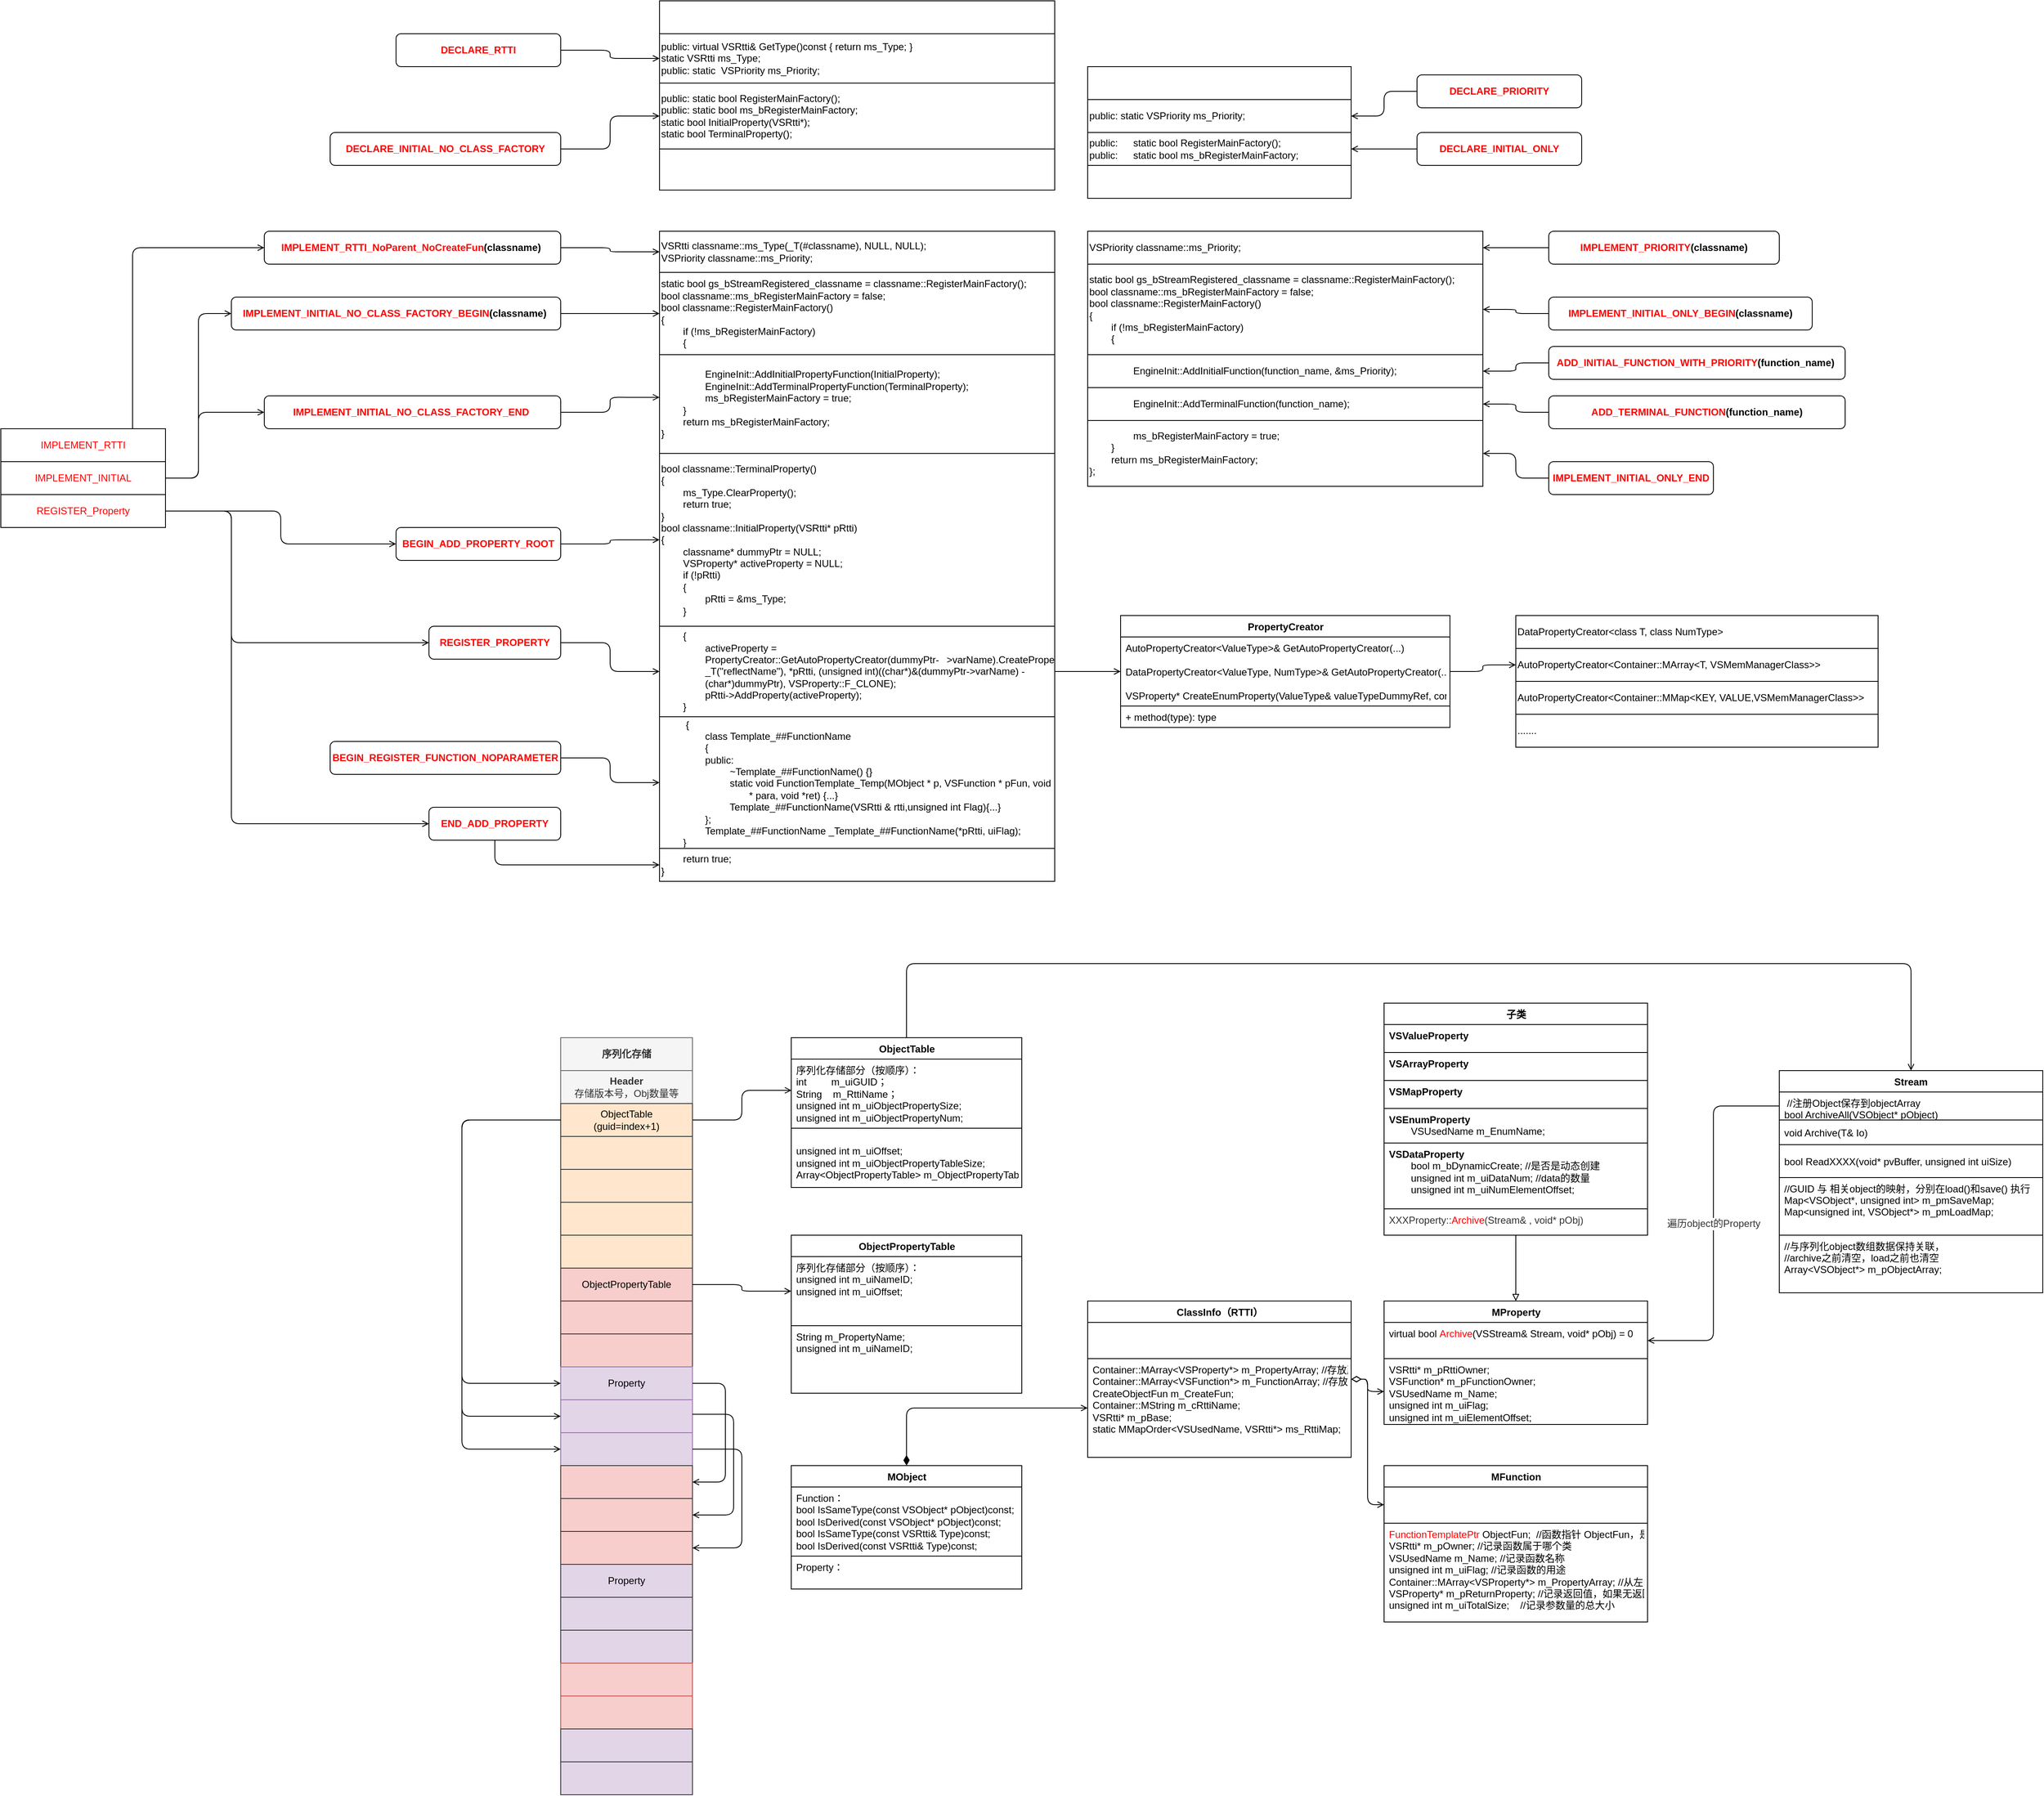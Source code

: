 <mxfile>
    <diagram id="WuswvTemLT0prP-b2OBn" name="Page-1">
        <mxGraphModel dx="1052" dy="684" grid="1" gridSize="10" guides="1" tooltips="1" connect="1" arrows="1" fold="1" page="0" pageScale="1" pageWidth="1654" pageHeight="2336" math="0" shadow="0">
            <root>
                <mxCell id="0"/>
                <mxCell id="1" parent="0"/>
                <mxCell id="11" value="" style="shape=table;startSize=0;container=1;collapsible=0;childLayout=tableLayout;" parent="1" vertex="1">
                    <mxGeometry x="1280" y="60" width="320" height="160" as="geometry"/>
                </mxCell>
                <mxCell id="12" value="" style="shape=partialRectangle;collapsible=0;dropTarget=0;pointerEvents=0;fillColor=none;top=0;left=0;bottom=0;right=0;points=[[0,0.5],[1,0.5]];portConstraint=eastwest;" parent="11" vertex="1">
                    <mxGeometry width="320" height="40" as="geometry"/>
                </mxCell>
                <mxCell id="13" value="" style="shape=partialRectangle;html=1;whiteSpace=wrap;connectable=0;overflow=hidden;fillColor=none;top=0;left=0;bottom=0;right=0;pointerEvents=1;" parent="12" vertex="1">
                    <mxGeometry width="320" height="40" as="geometry">
                        <mxRectangle width="320" height="40" as="alternateBounds"/>
                    </mxGeometry>
                </mxCell>
                <mxCell id="14" value="" style="shape=partialRectangle;collapsible=0;dropTarget=0;pointerEvents=0;fillColor=none;top=0;left=0;bottom=0;right=0;points=[[0,0.5],[1,0.5]];portConstraint=eastwest;" parent="11" vertex="1">
                    <mxGeometry y="40" width="320" height="40" as="geometry"/>
                </mxCell>
                <mxCell id="15" value="public:&lt;span&gt;&#9;&lt;/span&gt;static VSPriority ms_Priority;" style="shape=partialRectangle;html=1;whiteSpace=wrap;connectable=0;overflow=hidden;fillColor=none;top=0;left=0;bottom=0;right=0;pointerEvents=1;align=left;" parent="14" vertex="1">
                    <mxGeometry width="320" height="40" as="geometry">
                        <mxRectangle width="320" height="40" as="alternateBounds"/>
                    </mxGeometry>
                </mxCell>
                <mxCell id="16" value="" style="shape=partialRectangle;collapsible=0;dropTarget=0;pointerEvents=0;fillColor=none;top=0;left=0;bottom=0;right=0;points=[[0,0.5],[1,0.5]];portConstraint=eastwest;" parent="11" vertex="1">
                    <mxGeometry y="80" width="320" height="40" as="geometry"/>
                </mxCell>
                <mxCell id="17" value="&lt;div&gt;&lt;font style=&quot;font-size: 12px&quot;&gt;&lt;font style=&quot;font-size: 12px&quot;&gt;public:&lt;span style=&quot;white-space: pre&quot;&gt;&#9;&lt;/span&gt;&lt;/font&gt;static bool RegisterMainFactory();&lt;/font&gt;&lt;/div&gt;&lt;div&gt;&lt;font style=&quot;font-size: 12px&quot;&gt;&lt;font style=&quot;font-size: 12px&quot;&gt;public:&lt;span style=&quot;white-space: pre&quot;&gt;&#9;&lt;/span&gt;&lt;/font&gt;static bool ms_bRegisterMainFactory;&lt;/font&gt;&lt;/div&gt;" style="shape=partialRectangle;html=1;whiteSpace=wrap;connectable=0;overflow=hidden;fillColor=none;top=0;left=0;bottom=0;right=0;pointerEvents=1;align=left;" parent="16" vertex="1">
                    <mxGeometry width="320" height="40" as="geometry">
                        <mxRectangle width="320" height="40" as="alternateBounds"/>
                    </mxGeometry>
                </mxCell>
                <mxCell id="18" value="" style="shape=partialRectangle;collapsible=0;dropTarget=0;pointerEvents=0;fillColor=none;top=0;left=0;bottom=0;right=0;points=[[0,0.5],[1,0.5]];portConstraint=eastwest;" parent="11" vertex="1">
                    <mxGeometry y="120" width="320" height="40" as="geometry"/>
                </mxCell>
                <mxCell id="19" value="" style="shape=partialRectangle;html=1;whiteSpace=wrap;connectable=0;overflow=hidden;fillColor=none;top=0;left=0;bottom=0;right=0;pointerEvents=1;" parent="18" vertex="1">
                    <mxGeometry width="320" height="40" as="geometry">
                        <mxRectangle width="320" height="40" as="alternateBounds"/>
                    </mxGeometry>
                </mxCell>
                <mxCell id="22" value="" style="edgeStyle=orthogonalEdgeStyle;html=1;fontSize=12;endArrow=open;endFill=0;entryX=1;entryY=0.5;entryDx=0;entryDy=0;" parent="1" source="20" target="16" edge="1">
                    <mxGeometry relative="1" as="geometry">
                        <mxPoint x="1120" y="180" as="targetPoint"/>
                    </mxGeometry>
                </mxCell>
                <mxCell id="20" value="&lt;b&gt;&lt;font color=&quot;#ff0000&quot;&gt;DECLARE_INITIAL_ONLY&lt;/font&gt;&lt;/b&gt;" style="rounded=1;whiteSpace=wrap;html=1;fontFamily=Helvetica;fontSize=12;fontColor=rgb(0, 0, 0);align=center;strokeColor=rgb(0, 0, 0);fillColor=rgb(255, 255, 255);" parent="1" vertex="1">
                    <mxGeometry x="1680" y="140" width="200" height="40" as="geometry"/>
                </mxCell>
                <mxCell id="24" value="" style="edgeStyle=orthogonalEdgeStyle;html=1;fontSize=12;endArrow=open;endFill=0;entryX=1;entryY=0.5;entryDx=0;entryDy=0;" parent="1" source="23" target="14" edge="1">
                    <mxGeometry relative="1" as="geometry">
                        <mxPoint x="1120" y="100" as="targetPoint"/>
                    </mxGeometry>
                </mxCell>
                <mxCell id="23" value="&lt;b&gt;&lt;font color=&quot;#ff0000&quot;&gt;DECLARE_PRIORITY&lt;/font&gt;&lt;/b&gt;" style="rounded=1;whiteSpace=wrap;html=1;fontFamily=Helvetica;fontSize=12;fontColor=rgb(0, 0, 0);align=center;strokeColor=rgb(0, 0, 0);fillColor=rgb(255, 255, 255);" parent="1" vertex="1">
                    <mxGeometry x="1680" y="70" width="200" height="40" as="geometry"/>
                </mxCell>
                <mxCell id="25" value="" style="shape=table;startSize=0;container=1;collapsible=0;childLayout=tableLayout;" parent="1" vertex="1">
                    <mxGeometry x="1280" y="260" width="480" height="310" as="geometry"/>
                </mxCell>
                <mxCell id="28" value="" style="shape=partialRectangle;collapsible=0;dropTarget=0;pointerEvents=0;fillColor=none;top=0;left=0;bottom=0;right=0;points=[[0,0.5],[1,0.5]];portConstraint=eastwest;" parent="25" vertex="1">
                    <mxGeometry width="480" height="40" as="geometry"/>
                </mxCell>
                <mxCell id="29" value="VSPriority classname::ms_Priority;" style="shape=partialRectangle;html=1;whiteSpace=wrap;connectable=0;overflow=hidden;fillColor=none;top=0;left=0;bottom=0;right=0;pointerEvents=1;align=left;" parent="28" vertex="1">
                    <mxGeometry width="480" height="40" as="geometry">
                        <mxRectangle width="480" height="40" as="alternateBounds"/>
                    </mxGeometry>
                </mxCell>
                <mxCell id="30" value="" style="shape=partialRectangle;collapsible=0;dropTarget=0;pointerEvents=0;fillColor=none;top=0;left=0;bottom=0;right=0;points=[[0,0.5],[1,0.5]];portConstraint=eastwest;" parent="25" vertex="1">
                    <mxGeometry y="40" width="480" height="110" as="geometry"/>
                </mxCell>
                <mxCell id="31" value="&lt;div&gt;static bool gs_bStreamRegistered_classname = classname::RegisterMainFactory();&lt;/div&gt;&lt;div&gt;bool classname::ms_bRegisterMainFactory = false;&lt;/div&gt;&lt;div&gt;bool classname::RegisterMainFactory()&lt;/div&gt;&lt;div&gt;{&lt;/div&gt;&lt;div&gt;&lt;span&gt;&#9;&lt;/span&gt;&lt;span style=&quot;white-space: pre&quot;&gt;&#9;&lt;/span&gt;if (!ms_bRegisterMainFactory)&lt;/div&gt;&lt;div&gt;&lt;span&gt;&#9;&lt;/span&gt;&lt;span style=&quot;white-space: pre&quot;&gt;&#9;&lt;/span&gt;{&lt;/div&gt;" style="shape=partialRectangle;html=1;whiteSpace=wrap;connectable=0;overflow=hidden;fillColor=none;top=0;left=0;bottom=0;right=0;pointerEvents=1;align=left;" parent="30" vertex="1">
                    <mxGeometry width="480" height="110" as="geometry">
                        <mxRectangle width="480" height="110" as="alternateBounds"/>
                    </mxGeometry>
                </mxCell>
                <mxCell id="32" value="" style="shape=partialRectangle;collapsible=0;dropTarget=0;pointerEvents=0;fillColor=none;top=0;left=0;bottom=0;right=0;points=[[0,0.5],[1,0.5]];portConstraint=eastwest;" parent="25" vertex="1">
                    <mxGeometry y="150" width="480" height="40" as="geometry"/>
                </mxCell>
                <mxCell id="33" value="&lt;div&gt;&lt;span&gt;&lt;span style=&quot;white-space: pre&quot;&gt;&#9;&lt;/span&gt;&lt;span style=&quot;white-space: pre&quot;&gt;&#9;&lt;/span&gt;EngineInit::AddInitialFunction(function_name, &amp;amp;ms_Priority);&lt;/span&gt;&lt;/div&gt;" style="shape=partialRectangle;html=1;whiteSpace=wrap;connectable=0;overflow=hidden;fillColor=none;top=0;left=0;bottom=0;right=0;pointerEvents=1;align=left;" parent="32" vertex="1">
                    <mxGeometry width="480" height="40" as="geometry">
                        <mxRectangle width="480" height="40" as="alternateBounds"/>
                    </mxGeometry>
                </mxCell>
                <mxCell id="37" value="" style="shape=partialRectangle;collapsible=0;dropTarget=0;pointerEvents=0;fillColor=none;top=0;left=0;bottom=0;right=0;points=[[0,0.5],[1,0.5]];portConstraint=eastwest;" parent="25" vertex="1">
                    <mxGeometry y="190" width="480" height="40" as="geometry"/>
                </mxCell>
                <mxCell id="38" value="&lt;span style=&quot;white-space: pre&quot;&gt;&#9;&lt;/span&gt;&lt;span style=&quot;white-space: pre&quot;&gt;&#9;&lt;/span&gt;EngineInit::AddTerminalFunction(function_name);" style="shape=partialRectangle;html=1;whiteSpace=wrap;connectable=0;overflow=hidden;fillColor=none;top=0;left=0;bottom=0;right=0;pointerEvents=1;align=left;" parent="37" vertex="1">
                    <mxGeometry width="480" height="40" as="geometry">
                        <mxRectangle width="480" height="40" as="alternateBounds"/>
                    </mxGeometry>
                </mxCell>
                <mxCell id="111" value="" style="shape=partialRectangle;collapsible=0;dropTarget=0;pointerEvents=0;fillColor=none;top=0;left=0;bottom=0;right=0;points=[[0,0.5],[1,0.5]];portConstraint=eastwest;" parent="25" vertex="1">
                    <mxGeometry y="230" width="480" height="80" as="geometry"/>
                </mxCell>
                <mxCell id="112" value="&lt;div&gt;&lt;span&gt;&#9;&#9;&lt;/span&gt;&lt;span style=&quot;white-space: pre&quot;&gt;&#9;&lt;/span&gt;&lt;span style=&quot;white-space: pre&quot;&gt;&#9;&lt;/span&gt;ms_bRegisterMainFactory = true;&lt;/div&gt;&lt;div&gt;&lt;span&gt;&#9;&lt;/span&gt;&lt;span style=&quot;white-space: pre&quot;&gt;&#9;&lt;/span&gt;}&lt;/div&gt;&lt;div&gt;&lt;span&gt;&#9;&lt;/span&gt;&lt;span style=&quot;white-space: pre&quot;&gt;&#9;&lt;/span&gt;return ms_bRegisterMainFactory;&lt;/div&gt;&lt;div&gt;};&lt;/div&gt;" style="shape=partialRectangle;html=1;whiteSpace=wrap;connectable=0;overflow=hidden;fillColor=none;top=0;left=0;bottom=0;right=0;pointerEvents=1;align=left;" parent="111" vertex="1">
                    <mxGeometry width="480" height="80" as="geometry">
                        <mxRectangle width="480" height="80" as="alternateBounds"/>
                    </mxGeometry>
                </mxCell>
                <mxCell id="35" value="" style="edgeStyle=orthogonalEdgeStyle;html=1;fontSize=12;endArrow=open;endFill=0;" parent="1" source="34" target="30" edge="1">
                    <mxGeometry relative="1" as="geometry">
                        <mxPoint x="1120" y="320" as="targetPoint"/>
                    </mxGeometry>
                </mxCell>
                <mxCell id="34" value="&lt;b&gt;&lt;font color=&quot;#ff0000&quot;&gt;IMPLEMENT_INITIAL_ONLY_BEGIN&lt;/font&gt;(classname)&lt;/b&gt;" style="rounded=1;whiteSpace=wrap;html=1;fontFamily=Helvetica;fontSize=12;fontColor=rgb(0, 0, 0);align=center;strokeColor=rgb(0, 0, 0);fillColor=rgb(255, 255, 255);" parent="1" vertex="1">
                    <mxGeometry x="1840" y="340" width="320" height="40" as="geometry"/>
                </mxCell>
                <mxCell id="39" value="" style="edgeStyle=orthogonalEdgeStyle;html=1;fontSize=12;endArrow=open;endFill=0;entryX=1;entryY=0.5;entryDx=0;entryDy=0;exitX=0;exitY=0.5;exitDx=0;exitDy=0;" parent="1" source="36" target="32" edge="1">
                    <mxGeometry relative="1" as="geometry">
                        <mxPoint x="1120" y="440" as="targetPoint"/>
                    </mxGeometry>
                </mxCell>
                <mxCell id="36" value="&lt;b&gt;&lt;font color=&quot;#ff0000&quot;&gt;ADD_INITIAL_FUNCTION_WITH_PRIORITY&lt;/font&gt;(function_name)&amp;nbsp;&lt;/b&gt;" style="rounded=1;whiteSpace=wrap;html=1;fontFamily=Helvetica;fontSize=12;fontColor=rgb(0, 0, 0);align=center;strokeColor=rgb(0, 0, 0);fillColor=rgb(255, 255, 255);" parent="1" vertex="1">
                    <mxGeometry x="1840" y="400" width="360" height="40" as="geometry"/>
                </mxCell>
                <mxCell id="41" value="" style="edgeStyle=orthogonalEdgeStyle;html=1;fontSize=12;endArrow=open;endFill=0;entryX=1;entryY=0.5;entryDx=0;entryDy=0;exitX=0;exitY=0.5;exitDx=0;exitDy=0;" parent="1" source="40" target="28" edge="1">
                    <mxGeometry relative="1" as="geometry">
                        <mxPoint x="1120" y="240" as="targetPoint"/>
                    </mxGeometry>
                </mxCell>
                <mxCell id="40" value="&lt;b&gt;&lt;font color=&quot;#ff0000&quot;&gt;IMPLEMENT_PRIORITY&lt;/font&gt;(classname)&lt;/b&gt;" style="rounded=1;whiteSpace=wrap;html=1;fontFamily=Helvetica;fontSize=12;fontColor=rgb(0, 0, 0);align=center;strokeColor=rgb(0, 0, 0);fillColor=rgb(255, 255, 255);" parent="1" vertex="1">
                    <mxGeometry x="1840" y="260" width="280" height="40" as="geometry"/>
                </mxCell>
                <mxCell id="43" value="" style="edgeStyle=orthogonalEdgeStyle;html=1;fontSize=12;endArrow=open;endFill=0;entryX=1;entryY=0.5;entryDx=0;entryDy=0;" parent="1" source="42" target="37" edge="1">
                    <mxGeometry relative="1" as="geometry">
                        <mxPoint x="1120" y="520" as="targetPoint"/>
                    </mxGeometry>
                </mxCell>
                <mxCell id="42" value="&lt;b&gt;&lt;font color=&quot;#ff0000&quot;&gt;ADD_TERMINAL_FUNCTION&lt;/font&gt;(function_name)&lt;/b&gt;" style="rounded=1;whiteSpace=wrap;html=1;fontFamily=Helvetica;fontSize=12;fontColor=rgb(0, 0, 0);align=center;strokeColor=rgb(0, 0, 0);fillColor=rgb(255, 255, 255);" parent="1" vertex="1">
                    <mxGeometry x="1840" y="460" width="360" height="40" as="geometry"/>
                </mxCell>
                <mxCell id="65" value="" style="edgeStyle=orthogonalEdgeStyle;html=1;fontSize=12;fontColor=#FF0000;endArrow=open;endFill=0;entryX=0;entryY=0.5;entryDx=0;entryDy=0;" parent="1" source="45" target="61" edge="1">
                    <mxGeometry relative="1" as="geometry">
                        <mxPoint x="680" y="320" as="targetPoint"/>
                    </mxGeometry>
                </mxCell>
                <mxCell id="45" value="&lt;font color=&quot;#ff0000&quot;&gt;&lt;b&gt;DECLARE_INITIAL_NO_CLASS_FACTORY&lt;/b&gt;&lt;/font&gt;" style="rounded=1;whiteSpace=wrap;html=1;fontFamily=Helvetica;fontSize=12;fontColor=rgb(0, 0, 0);align=center;strokeColor=rgb(0, 0, 0);fillColor=rgb(255, 255, 255);" parent="1" vertex="1">
                    <mxGeometry x="360" y="140" width="280" height="40" as="geometry"/>
                </mxCell>
                <mxCell id="245" value="" style="edgeStyle=orthogonalEdgeStyle;html=1;fontSize=12;fontColor=default;endArrow=open;endFill=0;exitX=1;exitY=0.5;exitDx=0;exitDy=0;entryX=0;entryY=0.5;entryDx=0;entryDy=0;" parent="1" source="93" target="231" edge="1">
                    <mxGeometry relative="1" as="geometry">
                        <mxPoint x="1500" y="800.053" as="targetPoint"/>
                    </mxGeometry>
                </mxCell>
                <mxCell id="46" value="" style="shape=table;startSize=0;container=1;collapsible=0;childLayout=tableLayout;" parent="1" vertex="1">
                    <mxGeometry x="760" y="260" width="480" height="790.0" as="geometry"/>
                </mxCell>
                <mxCell id="47" value="" style="shape=partialRectangle;collapsible=0;dropTarget=0;pointerEvents=0;fillColor=none;top=0;left=0;bottom=0;right=0;points=[[0,0.5],[1,0.5]];portConstraint=eastwest;" parent="46" vertex="1">
                    <mxGeometry width="480" height="50" as="geometry"/>
                </mxCell>
                <mxCell id="48" value="&lt;div&gt;VSRtti classname::ms_Type(_T(#classname), NULL, NULL);&lt;/div&gt;&lt;div&gt;VSPriority classname::ms_Priority;&lt;/div&gt;" style="shape=partialRectangle;html=1;whiteSpace=wrap;connectable=0;overflow=hidden;fillColor=none;top=0;left=0;bottom=0;right=0;pointerEvents=1;align=left;" parent="47" vertex="1">
                    <mxGeometry width="480" height="50" as="geometry">
                        <mxRectangle width="480" height="50" as="alternateBounds"/>
                    </mxGeometry>
                </mxCell>
                <mxCell id="49" value="" style="shape=partialRectangle;collapsible=0;dropTarget=0;pointerEvents=0;fillColor=none;top=0;left=0;bottom=0;right=0;points=[[0,0.5],[1,0.5]];portConstraint=eastwest;" parent="46" vertex="1">
                    <mxGeometry y="50" width="480" height="100" as="geometry"/>
                </mxCell>
                <mxCell id="50" value="&lt;div&gt;static bool gs_bStreamRegistered_classname = classname::RegisterMainFactory();&lt;/div&gt;&lt;div&gt;bool classname::ms_bRegisterMainFactory = false;&lt;/div&gt;&lt;div&gt;bool classname::RegisterMainFactory()&lt;/div&gt;&lt;div&gt;{&lt;/div&gt;&lt;div&gt;&lt;span&gt;&#9;&lt;/span&gt;&lt;span style=&quot;white-space: pre&quot;&gt;&#9;&lt;/span&gt;if (!ms_bRegisterMainFactory)&lt;/div&gt;&lt;div&gt;&lt;span&gt;&#9;&lt;/span&gt;&lt;span style=&quot;white-space: pre&quot;&gt;&#9;&lt;/span&gt;{&lt;/div&gt;" style="shape=partialRectangle;html=1;whiteSpace=wrap;connectable=0;overflow=hidden;fillColor=none;top=0;left=0;bottom=0;right=0;pointerEvents=1;align=left;" parent="49" vertex="1">
                    <mxGeometry width="480" height="100" as="geometry">
                        <mxRectangle width="480" height="100" as="alternateBounds"/>
                    </mxGeometry>
                </mxCell>
                <mxCell id="51" value="" style="shape=partialRectangle;collapsible=0;dropTarget=0;pointerEvents=0;fillColor=none;top=0;left=0;bottom=0;right=0;points=[[0,0.5],[1,0.5]];portConstraint=eastwest;" parent="46" vertex="1">
                    <mxGeometry y="150" width="480" height="120" as="geometry"/>
                </mxCell>
                <mxCell id="52" value="&lt;div&gt;&lt;span&gt;&#9;&#9;&lt;/span&gt;&lt;span style=&quot;white-space: pre&quot;&gt;&#9;&lt;span style=&quot;white-space: pre&quot;&gt;&#9;&lt;/span&gt;&lt;/span&gt;EngineInit::AddInitialPropertyFunction(InitialProperty);&lt;/div&gt;&lt;div&gt;&lt;span&gt;&#9;&#9;&lt;/span&gt;&lt;span style=&quot;white-space: pre&quot;&gt;&#9;&lt;span style=&quot;white-space: pre&quot;&gt;&#9;&lt;/span&gt;&lt;/span&gt;EngineInit::AddTerminalPropertyFunction(TerminalProperty);&lt;/div&gt;&lt;div&gt;&lt;span&gt;&#9;&#9;&lt;/span&gt;&lt;span style=&quot;white-space: pre&quot;&gt;&#9;&lt;span style=&quot;white-space: pre&quot;&gt;&#9;&lt;/span&gt;&lt;/span&gt;ms_bRegisterMainFactory = true;&lt;/div&gt;&lt;div&gt;&lt;span&gt;&#9;&lt;/span&gt;&lt;span style=&quot;white-space: pre&quot;&gt;&#9;&lt;/span&gt;}&lt;/div&gt;&lt;div&gt;&lt;span&gt;&#9;&lt;/span&gt;&lt;span style=&quot;white-space: pre&quot;&gt;&#9;&lt;/span&gt;return ms_bRegisterMainFactory;&lt;/div&gt;&lt;div&gt;}&lt;/div&gt;" style="shape=partialRectangle;html=1;whiteSpace=wrap;connectable=0;overflow=hidden;fillColor=none;top=0;left=0;bottom=0;right=0;pointerEvents=1;align=left;" parent="51" vertex="1">
                    <mxGeometry width="480" height="120" as="geometry">
                        <mxRectangle width="480" height="120" as="alternateBounds"/>
                    </mxGeometry>
                </mxCell>
                <mxCell id="91" value="" style="shape=partialRectangle;collapsible=0;dropTarget=0;pointerEvents=0;fillColor=none;top=0;left=0;bottom=0;right=0;points=[[0,0.5],[1,0.5]];portConstraint=eastwest;" parent="46" vertex="1">
                    <mxGeometry y="270" width="480" height="210" as="geometry"/>
                </mxCell>
                <mxCell id="92" value="&lt;div&gt;bool classname::TerminalProperty()&lt;/div&gt;&lt;div&gt;{&lt;/div&gt;&lt;div&gt;&lt;span&gt;&#9;&lt;/span&gt;&lt;span style=&quot;white-space: pre&quot;&gt;&#9;&lt;/span&gt;ms_Type.ClearProperty();&lt;/div&gt;&lt;div&gt;&lt;span&gt;&#9;&lt;/span&gt;&lt;span style=&quot;white-space: pre&quot;&gt;&#9;&lt;/span&gt;return true;&lt;/div&gt;&lt;div&gt;}&lt;/div&gt;&lt;div&gt;bool classname::InitialProperty(VSRtti* pRtti)&lt;/div&gt;&lt;div&gt;{&lt;/div&gt;&lt;div&gt;&lt;span&gt;&#9;&lt;/span&gt;&lt;span style=&quot;white-space: pre&quot;&gt;&#9;&lt;/span&gt;classname* dummyPtr = NULL;&lt;/div&gt;&lt;div&gt;&lt;span&gt;&#9;&lt;/span&gt;&lt;span style=&quot;white-space: pre&quot;&gt;&#9;&lt;/span&gt;VSProperty* activeProperty = NULL;&lt;/div&gt;&lt;div&gt;&lt;span&gt;&#9;&lt;/span&gt;&lt;span style=&quot;white-space: pre&quot;&gt;&#9;&lt;/span&gt;if (!pRtti)&lt;/div&gt;&lt;div&gt;&lt;span&gt;&#9;&lt;/span&gt;&lt;span style=&quot;white-space: pre&quot;&gt;&#9;&lt;/span&gt;{&lt;/div&gt;&lt;div&gt;&lt;span&gt;&#9;&#9;&lt;/span&gt;&lt;span style=&quot;white-space: pre&quot;&gt;&#9;&lt;span style=&quot;white-space: pre&quot;&gt;&#9;&lt;/span&gt;&lt;/span&gt;pRtti = &amp;amp;ms_Type;&lt;/div&gt;&lt;div&gt;&lt;span&gt;&#9;&lt;/span&gt;&lt;span style=&quot;white-space: pre&quot;&gt;&#9;&lt;/span&gt;}&lt;/div&gt;" style="shape=partialRectangle;html=1;whiteSpace=wrap;connectable=0;overflow=hidden;fillColor=none;top=0;left=0;bottom=0;right=0;pointerEvents=1;align=left;" parent="91" vertex="1">
                    <mxGeometry width="480" height="210" as="geometry">
                        <mxRectangle width="480" height="210" as="alternateBounds"/>
                    </mxGeometry>
                </mxCell>
                <mxCell id="93" value="" style="shape=partialRectangle;collapsible=0;dropTarget=0;pointerEvents=0;fillColor=none;top=0;left=0;bottom=0;right=0;points=[[0,0.5],[1,0.5]];portConstraint=eastwest;" parent="46" vertex="1">
                    <mxGeometry y="480" width="480" height="110" as="geometry"/>
                </mxCell>
                <mxCell id="94" value="&lt;div&gt;&lt;span&gt;&#9;&lt;/span&gt;&lt;span style=&quot;white-space: pre&quot;&gt;&#9;&lt;/span&gt;{&lt;/div&gt;&lt;div&gt;&lt;span&gt;&#9;&#9;&lt;/span&gt;&lt;span style=&quot;white-space: pre&quot;&gt;&#9;&lt;/span&gt;&lt;span style=&quot;white-space: pre&quot;&gt;&#9;&lt;/span&gt;activeProperty = &lt;span style=&quot;white-space: pre&quot;&gt;&#9;&lt;/span&gt;&lt;span style=&quot;white-space: pre&quot;&gt;&#9;&lt;/span&gt;PropertyCreator::GetAutoPropertyCreator(dummyPtr-&lt;span style=&quot;white-space: pre&quot;&gt;&#9;&lt;/span&gt;&amp;gt;varName).CreateProperty(&lt;/div&gt;&lt;div&gt;&lt;span&gt;&#9;&#9;&#9;&lt;/span&gt;&lt;span style=&quot;white-space: pre&quot;&gt;&#9;&lt;/span&gt;&lt;span style=&quot;white-space: pre&quot;&gt;&#9;&lt;/span&gt;_T(&quot;reflectName&quot;), *pRtti, (unsigned int)((char*)&amp;amp;(dummyPtr-&amp;gt;varName) - &lt;span style=&quot;white-space: pre&quot;&gt;&#9;&lt;/span&gt;&lt;span style=&quot;white-space: pre&quot;&gt;&#9;&lt;/span&gt;(char*)dummyPtr), VSProperty::F_CLONE);&lt;/div&gt;&lt;div&gt;&lt;span&gt;&#9;&#9;&lt;/span&gt;&lt;span style=&quot;white-space: pre&quot;&gt;&#9;&lt;/span&gt;&lt;span style=&quot;white-space: pre&quot;&gt;&#9;&lt;/span&gt;pRtti-&amp;gt;AddProperty(activeProperty);&lt;/div&gt;&lt;div&gt;&lt;span&gt;&#9;&lt;/span&gt;&lt;span style=&quot;white-space: pre&quot;&gt;&#9;&lt;/span&gt;}&lt;/div&gt;" style="shape=partialRectangle;html=1;whiteSpace=wrap;connectable=0;overflow=hidden;fillColor=none;top=0;left=0;bottom=0;right=0;pointerEvents=1;align=left;" parent="93" vertex="1">
                    <mxGeometry width="480" height="110" as="geometry">
                        <mxRectangle width="480" height="110" as="alternateBounds"/>
                    </mxGeometry>
                </mxCell>
                <mxCell id="320" value="" style="shape=partialRectangle;collapsible=0;dropTarget=0;pointerEvents=0;fillColor=none;top=0;left=0;bottom=0;right=0;points=[[0,0.5],[1,0.5]];portConstraint=eastwest;" vertex="1" parent="46">
                    <mxGeometry y="590" width="480" height="160" as="geometry"/>
                </mxCell>
                <mxCell id="321" value="&lt;div&gt;&lt;span style=&quot;white-space: pre&quot;&gt;&#9;&lt;/span&gt;&amp;nbsp;{&amp;nbsp;&lt;/div&gt;&lt;div&gt;&amp;nbsp;&lt;span&gt;&#9;&lt;span style=&quot;white-space: pre&quot;&gt;&#9;&lt;/span&gt;&lt;span style=&quot;white-space: pre&quot;&gt;&#9;&lt;/span&gt;&lt;/span&gt;class Template_##FunctionName&amp;nbsp;&lt;/div&gt;&lt;div&gt;&amp;nbsp;&lt;span&gt;&#9;&lt;span style=&quot;white-space: pre&quot;&gt;&#9;&lt;/span&gt;&lt;span style=&quot;white-space: pre&quot;&gt;&#9;&lt;/span&gt;&lt;/span&gt;{&amp;nbsp;&lt;/div&gt;&lt;div&gt;&amp;nbsp;&lt;span&gt;&#9;&lt;span style=&quot;white-space: pre&quot;&gt;&#9;&lt;/span&gt;&lt;span style=&quot;white-space: pre&quot;&gt;&#9;&lt;/span&gt;&lt;/span&gt;public:&amp;nbsp;&lt;/div&gt;&lt;div&gt;&amp;nbsp;&lt;span&gt;&#9;&lt;span style=&quot;white-space: pre&quot;&gt;&#9;&lt;/span&gt;&lt;span style=&quot;white-space: pre&quot;&gt;&#9;&lt;/span&gt;&lt;span style=&quot;white-space: pre&quot;&gt;&#9;&lt;/span&gt;&#9;&lt;/span&gt;~Template_##FunctionName() {}&lt;/div&gt;&lt;div&gt;&amp;nbsp;&lt;span&gt;&#9;&lt;span style=&quot;white-space: pre&quot;&gt;&#9;&lt;/span&gt;&lt;span style=&quot;white-space: pre&quot;&gt;&#9;&lt;/span&gt;&lt;span style=&quot;white-space: pre&quot;&gt;&#9;&lt;/span&gt;&#9;&lt;/span&gt;static void FunctionTemplate_Temp(MObject * p, VSFunction * pFun, void &lt;span style=&quot;white-space: pre&quot;&gt;&#9;&lt;/span&gt;&lt;span style=&quot;white-space: pre&quot;&gt;&#9;&lt;/span&gt;&lt;span style=&quot;white-space: pre&quot;&gt;&#9;&lt;/span&gt;&lt;span style=&quot;white-space: pre&quot;&gt;&#9;&lt;/span&gt;* para, void *ret) {...}&lt;/div&gt;&lt;div&gt;&amp;nbsp;&lt;span&gt;&#9;&lt;span style=&quot;white-space: pre&quot;&gt;&#9;&lt;/span&gt;&lt;span style=&quot;white-space: pre&quot;&gt;&#9;&lt;/span&gt;&lt;span style=&quot;white-space: pre&quot;&gt;&#9;&lt;/span&gt;&#9;&lt;/span&gt;Template_##FunctionName(VSRtti &amp;amp; rtti,unsigned int Flag){...}&lt;/div&gt;&lt;div&gt;&amp;nbsp;&lt;span&gt;&#9;&lt;span style=&quot;white-space: pre&quot;&gt;&#9;&lt;/span&gt;&lt;span style=&quot;white-space: pre&quot;&gt;&#9;&lt;/span&gt;&lt;/span&gt;};&lt;/div&gt;&lt;div&gt;&amp;nbsp;&lt;span&gt;&#9;&lt;span style=&quot;white-space: pre&quot;&gt;&#9;&lt;/span&gt;&lt;span style=&quot;white-space: pre&quot;&gt;&#9;&lt;/span&gt;&lt;/span&gt;Template_##FunctionName _Template_##FunctionName(*pRtti, uiFlag);&amp;nbsp;&lt;/div&gt;&lt;div&gt;&amp;nbsp;&lt;span style=&quot;white-space: pre&quot;&gt;&#9;&lt;/span&gt;}&lt;/div&gt;" style="shape=partialRectangle;html=1;whiteSpace=wrap;connectable=0;overflow=hidden;fillColor=none;top=0;left=0;bottom=0;right=0;pointerEvents=1;align=left;" vertex="1" parent="320">
                    <mxGeometry width="480" height="160" as="geometry">
                        <mxRectangle width="480" height="160" as="alternateBounds"/>
                    </mxGeometry>
                </mxCell>
                <mxCell id="97" value="" style="shape=partialRectangle;collapsible=0;dropTarget=0;pointerEvents=0;fillColor=none;top=0;left=0;bottom=0;right=0;points=[[0,0.5],[1,0.5]];portConstraint=eastwest;" parent="46" vertex="1">
                    <mxGeometry y="750" width="480" height="40" as="geometry"/>
                </mxCell>
                <mxCell id="98" value="&lt;div&gt;&lt;span&gt;&#9;&lt;/span&gt;&lt;span style=&quot;white-space: pre&quot;&gt;&#9;&lt;/span&gt;return true;&lt;/div&gt;&lt;div&gt;}&lt;/div&gt;" style="shape=partialRectangle;html=1;whiteSpace=wrap;connectable=0;overflow=hidden;fillColor=none;top=0;left=0;bottom=0;right=0;pointerEvents=1;align=left;" parent="97" vertex="1">
                    <mxGeometry width="480" height="40" as="geometry">
                        <mxRectangle width="480" height="40" as="alternateBounds"/>
                    </mxGeometry>
                </mxCell>
                <mxCell id="66" value="" style="edgeStyle=orthogonalEdgeStyle;html=1;fontSize=12;fontColor=#FF0000;endArrow=open;endFill=0;entryX=0;entryY=0.5;entryDx=0;entryDy=0;" parent="1" source="55" target="59" edge="1">
                    <mxGeometry relative="1" as="geometry">
                        <mxPoint x="680" y="120" as="targetPoint"/>
                    </mxGeometry>
                </mxCell>
                <mxCell id="55" value="&lt;font color=&quot;#ff0000&quot;&gt;&lt;b&gt;DECLARE_RTTI&lt;/b&gt;&lt;/font&gt;" style="rounded=1;whiteSpace=wrap;html=1;fontFamily=Helvetica;fontSize=12;fontColor=rgb(0, 0, 0);align=center;strokeColor=rgb(0, 0, 0);fillColor=rgb(255, 255, 255);" parent="1" vertex="1">
                    <mxGeometry x="440" y="20" width="200" height="40" as="geometry"/>
                </mxCell>
                <mxCell id="56" value="" style="shape=table;startSize=0;container=1;collapsible=0;childLayout=tableLayout;" parent="1" vertex="1">
                    <mxGeometry x="760" y="-20" width="480" height="230" as="geometry"/>
                </mxCell>
                <mxCell id="57" value="" style="shape=partialRectangle;collapsible=0;dropTarget=0;pointerEvents=0;fillColor=none;top=0;left=0;bottom=0;right=0;points=[[0,0.5],[1,0.5]];portConstraint=eastwest;" parent="56" vertex="1">
                    <mxGeometry width="480" height="40" as="geometry"/>
                </mxCell>
                <mxCell id="58" value="" style="shape=partialRectangle;html=1;whiteSpace=wrap;connectable=0;overflow=hidden;fillColor=none;top=0;left=0;bottom=0;right=0;pointerEvents=1;" parent="57" vertex="1">
                    <mxGeometry width="480" height="40" as="geometry">
                        <mxRectangle width="480" height="40" as="alternateBounds"/>
                    </mxGeometry>
                </mxCell>
                <mxCell id="59" value="" style="shape=partialRectangle;collapsible=0;dropTarget=0;pointerEvents=0;fillColor=none;top=0;left=0;bottom=0;right=0;points=[[0,0.5],[1,0.5]];portConstraint=eastwest;" parent="56" vertex="1">
                    <mxGeometry y="40" width="480" height="60" as="geometry"/>
                </mxCell>
                <mxCell id="60" value="&lt;div&gt;public: virtual VSRtti&amp;amp; GetType()const { return ms_Type; }&lt;/div&gt;&lt;div&gt;&lt;span&gt;&#9;&#9;&lt;/span&gt;static VSRtti ms_Type;&lt;/div&gt;&lt;div&gt;public:&lt;span&gt;&#9;&lt;/span&gt;static&amp;nbsp; VSPriority ms_Priority;&lt;/div&gt;" style="shape=partialRectangle;html=1;whiteSpace=wrap;connectable=0;overflow=hidden;fillColor=none;top=0;left=0;bottom=0;right=0;pointerEvents=1;align=left;" parent="59" vertex="1">
                    <mxGeometry width="480" height="60" as="geometry">
                        <mxRectangle width="480" height="60" as="alternateBounds"/>
                    </mxGeometry>
                </mxCell>
                <mxCell id="61" value="" style="shape=partialRectangle;collapsible=0;dropTarget=0;pointerEvents=0;fillColor=none;top=0;left=0;bottom=0;right=0;points=[[0,0.5],[1,0.5]];portConstraint=eastwest;" parent="56" vertex="1">
                    <mxGeometry y="100" width="480" height="80" as="geometry"/>
                </mxCell>
                <mxCell id="62" value="&lt;div&gt;public:&lt;span&gt;&#9;&lt;/span&gt;static bool RegisterMainFactory();&lt;/div&gt;&lt;div&gt;public:&lt;span&gt;&#9;&lt;/span&gt;static bool ms_bRegisterMainFactory;&lt;/div&gt;&lt;div&gt;&lt;span&gt;&#9;&#9;&lt;/span&gt;static bool InitialProperty(VSRtti*);&lt;/div&gt;&lt;div&gt;&lt;span&gt;&#9;&#9;&lt;/span&gt;static bool TerminalProperty();&lt;/div&gt;" style="shape=partialRectangle;html=1;whiteSpace=wrap;connectable=0;overflow=hidden;fillColor=none;top=0;left=0;bottom=0;right=0;pointerEvents=1;align=left;" parent="61" vertex="1">
                    <mxGeometry width="480" height="80" as="geometry">
                        <mxRectangle width="480" height="80" as="alternateBounds"/>
                    </mxGeometry>
                </mxCell>
                <mxCell id="63" value="" style="shape=partialRectangle;collapsible=0;dropTarget=0;pointerEvents=0;fillColor=none;top=0;left=0;bottom=0;right=0;points=[[0,0.5],[1,0.5]];portConstraint=eastwest;" parent="56" vertex="1">
                    <mxGeometry y="180" width="480" height="50" as="geometry"/>
                </mxCell>
                <mxCell id="64" value="" style="shape=partialRectangle;html=1;whiteSpace=wrap;connectable=0;overflow=hidden;fillColor=none;top=0;left=0;bottom=0;right=0;pointerEvents=1;" parent="63" vertex="1">
                    <mxGeometry width="480" height="50" as="geometry">
                        <mxRectangle width="480" height="50" as="alternateBounds"/>
                    </mxGeometry>
                </mxCell>
                <mxCell id="69" value="" style="edgeStyle=orthogonalEdgeStyle;html=1;fontSize=12;fontColor=#FF0000;endArrow=open;endFill=0;entryX=0;entryY=0.5;entryDx=0;entryDy=0;" parent="1" source="68" target="47" edge="1">
                    <mxGeometry relative="1" as="geometry">
                        <mxPoint x="680" y="320" as="targetPoint"/>
                    </mxGeometry>
                </mxCell>
                <mxCell id="68" value="&lt;font color=&quot;#ff0000&quot;&gt;&lt;b&gt;IMPLEMENT_RTTI_NoParent_NoCreateFun&lt;/b&gt;&lt;/font&gt;&lt;b&gt;(classname&lt;/b&gt;&lt;b&gt;)&amp;nbsp;&lt;/b&gt;" style="rounded=1;whiteSpace=wrap;html=1;fontFamily=Helvetica;fontSize=12;fontColor=rgb(0, 0, 0);align=center;strokeColor=rgb(0, 0, 0);fillColor=rgb(255, 255, 255);" parent="1" vertex="1">
                    <mxGeometry x="280" y="260" width="360" height="40" as="geometry"/>
                </mxCell>
                <mxCell id="71" value="" style="edgeStyle=orthogonalEdgeStyle;html=1;fontSize=12;fontColor=#FF0000;endArrow=open;endFill=0;entryX=0;entryY=0.5;entryDx=0;entryDy=0;" parent="1" source="70" target="49" edge="1">
                    <mxGeometry relative="1" as="geometry">
                        <mxPoint x="680" y="360" as="targetPoint"/>
                    </mxGeometry>
                </mxCell>
                <mxCell id="70" value="&lt;font color=&quot;#ff0000&quot;&gt;&lt;b&gt;IMPLEMENT_INITIAL_NO_CLASS_FACTORY_BEGIN&lt;/b&gt;&lt;/font&gt;&lt;b&gt;(classname)&amp;nbsp;&lt;/b&gt;" style="rounded=1;whiteSpace=wrap;html=1;fontFamily=Helvetica;fontSize=12;fontColor=rgb(0, 0, 0);align=center;strokeColor=rgb(0, 0, 0);fillColor=rgb(255, 255, 255);" parent="1" vertex="1">
                    <mxGeometry x="240" y="340" width="400" height="40" as="geometry"/>
                </mxCell>
                <mxCell id="73" value="" style="edgeStyle=orthogonalEdgeStyle;html=1;fontSize=12;fontColor=#FF0000;endArrow=open;endFill=0;entryX=0;entryY=0.432;entryDx=0;entryDy=0;entryPerimeter=0;" parent="1" source="72" target="51" edge="1">
                    <mxGeometry relative="1" as="geometry">
                        <mxPoint x="680" y="440" as="targetPoint"/>
                    </mxGeometry>
                </mxCell>
                <mxCell id="72" value="&lt;font color=&quot;#ff0000&quot;&gt;&lt;b&gt;IMPLEMENT_INITIAL_NO_CLASS_FACTORY_END&lt;/b&gt;&lt;/font&gt;&lt;b&gt;&amp;nbsp;&lt;/b&gt;" style="rounded=1;whiteSpace=wrap;html=1;fontFamily=Helvetica;fontSize=12;fontColor=rgb(0, 0, 0);align=center;strokeColor=rgb(0, 0, 0);fillColor=rgb(255, 255, 255);" parent="1" vertex="1">
                    <mxGeometry x="280" y="460" width="360" height="40" as="geometry"/>
                </mxCell>
                <mxCell id="86" value="" style="edgeStyle=orthogonalEdgeStyle;html=1;fontSize=12;fontColor=#FF0000;endArrow=open;endFill=0;exitX=1;exitY=0.5;exitDx=0;exitDy=0;entryX=0;entryY=0.5;entryDx=0;entryDy=0;" parent="1" source="75" target="68" edge="1">
                    <mxGeometry relative="1" as="geometry">
                        <mxPoint x="50" y="510.0" as="targetPoint"/>
                        <Array as="points">
                            <mxPoint x="120" y="520"/>
                            <mxPoint x="120" y="280"/>
                        </Array>
                    </mxGeometry>
                </mxCell>
                <mxCell id="88" value="" style="edgeStyle=orthogonalEdgeStyle;html=1;fontSize=12;fontColor=#FF0000;endArrow=open;endFill=0;entryX=0;entryY=0.5;entryDx=0;entryDy=0;" parent="1" source="74" target="70" edge="1">
                    <mxGeometry relative="1" as="geometry">
                        <mxPoint x="290" y="592.083" as="targetPoint"/>
                        <Array as="points">
                            <mxPoint x="200" y="560"/>
                            <mxPoint x="200" y="360"/>
                        </Array>
                    </mxGeometry>
                </mxCell>
                <mxCell id="90" value="" style="edgeStyle=orthogonalEdgeStyle;html=1;fontSize=12;fontColor=#FF0000;endArrow=open;endFill=0;" parent="1" source="74" target="72" edge="1">
                    <mxGeometry relative="1" as="geometry">
                        <mxPoint x="130.0" y="650.0" as="targetPoint"/>
                        <Array as="points">
                            <mxPoint x="200" y="560"/>
                            <mxPoint x="200" y="480"/>
                        </Array>
                    </mxGeometry>
                </mxCell>
                <mxCell id="74" value="" style="shape=table;startSize=0;container=1;collapsible=0;childLayout=tableLayout;fontSize=12;fontColor=#FF0000;" parent="1" vertex="1">
                    <mxGeometry x="-40" y="500" width="200" height="120" as="geometry"/>
                </mxCell>
                <mxCell id="75" value="" style="shape=partialRectangle;collapsible=0;dropTarget=0;pointerEvents=0;fillColor=none;top=0;left=0;bottom=0;right=0;points=[[0,0.5],[1,0.5]];portConstraint=eastwest;fontSize=12;fontColor=#FF0000;" parent="74" vertex="1">
                    <mxGeometry width="200" height="40" as="geometry"/>
                </mxCell>
                <mxCell id="76" value="IMPLEMENT_RTTI" style="shape=partialRectangle;html=1;whiteSpace=wrap;connectable=0;overflow=hidden;fillColor=none;top=0;left=0;bottom=0;right=0;pointerEvents=1;fontSize=12;fontColor=#FF0000;" parent="75" vertex="1">
                    <mxGeometry width="200" height="40" as="geometry">
                        <mxRectangle width="200" height="40" as="alternateBounds"/>
                    </mxGeometry>
                </mxCell>
                <mxCell id="77" value="" style="shape=partialRectangle;collapsible=0;dropTarget=0;pointerEvents=0;fillColor=none;top=0;left=0;bottom=0;right=0;points=[[0,0.5],[1,0.5]];portConstraint=eastwest;fontSize=12;fontColor=#FF0000;" parent="74" vertex="1">
                    <mxGeometry y="40" width="200" height="40" as="geometry"/>
                </mxCell>
                <mxCell id="78" value="&lt;span&gt;IMPLEMENT_INITIAL&lt;/span&gt;" style="shape=partialRectangle;html=1;whiteSpace=wrap;connectable=0;overflow=hidden;fillColor=none;top=0;left=0;bottom=0;right=0;pointerEvents=1;fontSize=12;fontColor=#FF0000;" parent="77" vertex="1">
                    <mxGeometry width="200" height="40" as="geometry">
                        <mxRectangle width="200" height="40" as="alternateBounds"/>
                    </mxGeometry>
                </mxCell>
                <mxCell id="105" value="" style="shape=partialRectangle;collapsible=0;dropTarget=0;pointerEvents=0;fillColor=none;top=0;left=0;bottom=0;right=0;points=[[0,0.5],[1,0.5]];portConstraint=eastwest;fontSize=12;fontColor=#FF0000;" parent="74" vertex="1">
                    <mxGeometry y="80" width="200" height="40" as="geometry"/>
                </mxCell>
                <mxCell id="106" value="REGISTER_Property" style="shape=partialRectangle;html=1;whiteSpace=wrap;connectable=0;overflow=hidden;fillColor=none;top=0;left=0;bottom=0;right=0;pointerEvents=1;fontSize=12;fontColor=#FF0000;" parent="105" vertex="1">
                    <mxGeometry width="200" height="40" as="geometry">
                        <mxRectangle width="200" height="40" as="alternateBounds"/>
                    </mxGeometry>
                </mxCell>
                <mxCell id="102" value="" style="edgeStyle=orthogonalEdgeStyle;html=1;fontSize=12;fontColor=#FF0000;endArrow=open;endFill=0;" parent="1" source="99" target="91" edge="1">
                    <mxGeometry relative="1" as="geometry">
                        <mxPoint x="680" y="640" as="targetPoint"/>
                    </mxGeometry>
                </mxCell>
                <mxCell id="99" value="&lt;font color=&quot;#ff0000&quot;&gt;&lt;b&gt;BEGIN_ADD_PROPERTY_ROOT&lt;/b&gt;&lt;/font&gt;" style="rounded=1;whiteSpace=wrap;html=1;fontFamily=Helvetica;fontSize=12;fontColor=rgb(0, 0, 0);align=center;strokeColor=rgb(0, 0, 0);fillColor=rgb(255, 255, 255);" parent="1" vertex="1">
                    <mxGeometry x="440" y="620" width="200" height="40" as="geometry"/>
                </mxCell>
                <mxCell id="103" value="" style="edgeStyle=orthogonalEdgeStyle;html=1;fontSize=12;fontColor=#FF0000;endArrow=open;endFill=0;entryX=0;entryY=0.5;entryDx=0;entryDy=0;" parent="1" source="100" target="93" edge="1">
                    <mxGeometry relative="1" as="geometry">
                        <mxPoint x="680" y="760" as="targetPoint"/>
                    </mxGeometry>
                </mxCell>
                <mxCell id="100" value="&lt;font color=&quot;#ff0000&quot;&gt;&lt;b&gt;REGISTER_PROPERTY&lt;/b&gt;&lt;/font&gt;" style="rounded=1;whiteSpace=wrap;html=1;fontFamily=Helvetica;fontSize=12;fontColor=rgb(0, 0, 0);align=center;strokeColor=rgb(0, 0, 0);fillColor=rgb(255, 255, 255);" parent="1" vertex="1">
                    <mxGeometry x="480" y="740" width="160" height="40" as="geometry"/>
                </mxCell>
                <mxCell id="104" value="" style="edgeStyle=orthogonalEdgeStyle;html=1;fontSize=12;fontColor=#FF0000;endArrow=open;endFill=0;entryX=0;entryY=0.5;entryDx=0;entryDy=0;" parent="1" source="101" target="97" edge="1">
                    <mxGeometry relative="1" as="geometry">
                        <mxPoint x="680" y="840" as="targetPoint"/>
                    </mxGeometry>
                </mxCell>
                <mxCell id="101" value="&lt;font color=&quot;#ff0000&quot;&gt;&lt;b&gt;END_ADD_PROPERTY&lt;/b&gt;&lt;/font&gt;" style="rounded=1;whiteSpace=wrap;html=1;fontFamily=Helvetica;fontSize=12;fontColor=rgb(0, 0, 0);align=center;strokeColor=rgb(0, 0, 0);fillColor=rgb(255, 255, 255);" parent="1" vertex="1">
                    <mxGeometry x="480" y="960" width="160" height="40" as="geometry"/>
                </mxCell>
                <mxCell id="107" value="" style="edgeStyle=orthogonalEdgeStyle;html=1;fontSize=12;fontColor=#FF0000;endArrow=open;endFill=0;exitX=1;exitY=0.5;exitDx=0;exitDy=0;entryX=0;entryY=0.5;entryDx=0;entryDy=0;" parent="1" source="105" target="99" edge="1">
                    <mxGeometry relative="1" as="geometry">
                        <mxPoint x="50" y="570.043" as="sourcePoint"/>
                        <mxPoint x="140.0" y="660.0" as="targetPoint"/>
                    </mxGeometry>
                </mxCell>
                <mxCell id="108" value="" style="edgeStyle=orthogonalEdgeStyle;html=1;fontSize=12;fontColor=#FF0000;endArrow=open;endFill=0;exitX=1;exitY=0.5;exitDx=0;exitDy=0;entryX=0;entryY=0.5;entryDx=0;entryDy=0;" parent="1" source="105" target="100" edge="1">
                    <mxGeometry relative="1" as="geometry">
                        <mxPoint x="40" y="660" as="sourcePoint"/>
                        <mxPoint x="440.0" y="700" as="targetPoint"/>
                        <Array as="points">
                            <mxPoint x="240" y="600"/>
                            <mxPoint x="240" y="760"/>
                        </Array>
                    </mxGeometry>
                </mxCell>
                <mxCell id="109" value="" style="edgeStyle=orthogonalEdgeStyle;html=1;fontSize=12;fontColor=#FF0000;endArrow=open;endFill=0;exitX=1;exitY=0.5;exitDx=0;exitDy=0;entryX=0;entryY=0.5;entryDx=0;entryDy=0;" parent="1" source="105" target="101" edge="1">
                    <mxGeometry relative="1" as="geometry">
                        <mxPoint x="50" y="610" as="sourcePoint"/>
                        <mxPoint x="490.0" y="770" as="targetPoint"/>
                        <Array as="points">
                            <mxPoint x="240" y="600"/>
                            <mxPoint x="240" y="980"/>
                        </Array>
                    </mxGeometry>
                </mxCell>
                <mxCell id="113" value="" style="edgeStyle=orthogonalEdgeStyle;html=1;fontSize=12;fontColor=#FF0000;endArrow=open;endFill=0;" parent="1" source="110" target="111" edge="1">
                    <mxGeometry relative="1" as="geometry"/>
                </mxCell>
                <mxCell id="110" value="&lt;font color=&quot;#ff0000&quot;&gt;&lt;b&gt;IMPLEMENT_INITIAL_ONLY_END&lt;/b&gt;&lt;/font&gt;" style="rounded=1;whiteSpace=wrap;html=1;fontFamily=Helvetica;fontSize=12;fontColor=rgb(0, 0, 0);align=center;strokeColor=rgb(0, 0, 0);fillColor=rgb(255, 255, 255);" parent="1" vertex="1">
                    <mxGeometry x="1840" y="540" width="200" height="40" as="geometry"/>
                </mxCell>
                <mxCell id="120" value="&lt;font color=&quot;#333333&quot;&gt;遍历object的Property&lt;/font&gt;" style="edgeStyle=orthogonalEdgeStyle;html=1;fontSize=12;fontColor=#FF0000;endArrow=open;endFill=0;exitX=0;exitY=0.5;exitDx=0;exitDy=0;" parent="1" source="116" target="269" edge="1">
                    <mxGeometry relative="1" as="geometry">
                        <mxPoint x="1120" y="1810" as="sourcePoint"/>
                    </mxGeometry>
                </mxCell>
                <mxCell id="115" value="Stream" style="swimlane;fontStyle=1;align=center;verticalAlign=top;childLayout=stackLayout;horizontal=1;startSize=26;horizontalStack=0;resizeParent=1;resizeParentMax=0;resizeLast=0;collapsible=1;marginBottom=0;fontSize=12;fontColor=default;" parent="1" vertex="1">
                    <mxGeometry x="2120" y="1280" width="320" height="270" as="geometry"/>
                </mxCell>
                <mxCell id="116" value=" //注册Object保存到objectArray&#10;bool ArchiveAll(VSObject* pObject)" style="text;strokeColor=default;fillColor=default;align=left;verticalAlign=top;spacingLeft=4;spacingRight=4;overflow=hidden;rotatable=0;points=[[0,0.5],[1,0.5]];portConstraint=eastwest;fontSize=12;fontColor=default;gradientColor=#ffffff;" parent="115" vertex="1">
                    <mxGeometry y="26" width="320" height="34" as="geometry"/>
                </mxCell>
                <mxCell id="118" value="void Archive(T&amp; Io)" style="text;strokeColor=default;fillColor=default;align=left;verticalAlign=middle;spacingLeft=4;spacingRight=4;overflow=hidden;rotatable=0;points=[[0,0.5],[1,0.5]];portConstraint=eastwest;fontSize=12;fontColor=default;gradientColor=#ffffff;" parent="115" vertex="1">
                    <mxGeometry y="60" width="320" height="30" as="geometry"/>
                </mxCell>
                <mxCell id="127" value="bool ReadXXXX(void* pvBuffer, unsigned int uiSize)" style="text;strokeColor=default;fillColor=default;align=left;verticalAlign=middle;spacingLeft=4;spacingRight=4;overflow=hidden;rotatable=0;points=[[0,0.5],[1,0.5]];portConstraint=eastwest;fontSize=12;fontColor=default;" parent="115" vertex="1">
                    <mxGeometry y="90" width="320" height="40" as="geometry"/>
                </mxCell>
                <mxCell id="278" value="//GUID 与 相关object的映射，分别在load()和save() 执行&#10;Map&lt;VSObject*, unsigned int&gt; m_pmSaveMap;  &#10;Map&lt;unsigned int, VSObject*&gt; m_pmLoadMap;" style="text;strokeColor=default;fillColor=default;align=left;verticalAlign=top;spacingLeft=4;spacingRight=4;overflow=hidden;rotatable=0;points=[[0,0.5],[1,0.5]];portConstraint=eastwest;fontSize=12;fontColor=default;" parent="115" vertex="1">
                    <mxGeometry y="130" width="320" height="70" as="geometry"/>
                </mxCell>
                <mxCell id="306" value="//与序列化object数组数据保持关联，&#10;//archive之前清空，load之前也清空&#10;Array&lt;VSObject*&gt; m_pObjectArray;  " style="text;strokeColor=default;fillColor=default;align=left;verticalAlign=top;spacingLeft=4;spacingRight=4;overflow=hidden;rotatable=0;points=[[0,0.5],[1,0.5]];portConstraint=eastwest;fontSize=12;fontColor=default;" parent="115" vertex="1">
                    <mxGeometry y="200" width="320" height="70" as="geometry"/>
                </mxCell>
                <mxCell id="247" value="" style="edgeStyle=orthogonalEdgeStyle;html=1;fontSize=12;fontColor=default;endArrow=open;endFill=0;entryX=0.001;entryY=0.452;entryDx=0;entryDy=0;exitX=1;exitY=0.5;exitDx=0;exitDy=0;entryPerimeter=0;" parent="1" source="204" target="249" edge="1">
                    <mxGeometry relative="1" as="geometry"/>
                </mxCell>
                <mxCell id="253" value="" style="edgeStyle=orthogonalEdgeStyle;html=1;fontSize=12;fontColor=default;endArrow=open;endFill=0;exitX=1;exitY=0.5;exitDx=0;exitDy=0;entryX=0;entryY=0.5;entryDx=0;entryDy=0;" parent="1" source="172" target="255" edge="1">
                    <mxGeometry relative="1" as="geometry">
                        <mxPoint x="960" y="1570" as="targetPoint"/>
                    </mxGeometry>
                </mxCell>
                <mxCell id="165" value="" style="shape=table;startSize=0;container=1;collapsible=0;childLayout=tableLayout;labelBackgroundColor=default;fontSize=12;fontColor=#333333;strokeColor=default;fillColor=none;gradientColor=none;html=1;strokeWidth=1;separatorColor=#333333;noLabel=0;" parent="1" vertex="1">
                    <mxGeometry x="640" y="1240" width="160" height="920" as="geometry"/>
                </mxCell>
                <mxCell id="213" style="shape=partialRectangle;collapsible=0;dropTarget=0;pointerEvents=0;fillColor=none;top=0;left=0;bottom=0;right=0;points=[[0,0.5],[1,0.5]];portConstraint=eastwest;labelBackgroundColor=none;fontSize=12;fontColor=default;strokeColor=default;strokeWidth=2;html=1;" parent="165" vertex="1">
                    <mxGeometry width="160" height="40" as="geometry"/>
                </mxCell>
                <mxCell id="214" value="&lt;b&gt;序列化存储&lt;/b&gt;" style="shape=partialRectangle;html=1;whiteSpace=wrap;connectable=0;overflow=hidden;fillColor=#f5f5f5;top=1;left=1;bottom=1;right=1;pointerEvents=1;labelBackgroundColor=none;fontSize=12;strokeColor=#666666;strokeWidth=1;fontColor=#333333;" parent="213" vertex="1">
                    <mxGeometry width="160" height="40" as="geometry">
                        <mxRectangle width="160" height="40" as="alternateBounds"/>
                    </mxGeometry>
                </mxCell>
                <mxCell id="276" style="shape=partialRectangle;collapsible=0;dropTarget=0;pointerEvents=0;fillColor=none;top=0;left=0;bottom=0;right=0;points=[[0,0.5],[1,0.5]];portConstraint=eastwest;labelBackgroundColor=none;fontSize=12;fontColor=default;strokeColor=default;strokeWidth=2;html=1;" parent="165" vertex="1">
                    <mxGeometry y="40" width="160" height="40" as="geometry"/>
                </mxCell>
                <mxCell id="277" value="&lt;b&gt;Header&lt;br&gt;&lt;/b&gt;存储版本号，Obj数量等" style="shape=partialRectangle;html=1;whiteSpace=wrap;connectable=0;overflow=hidden;fillColor=#f5f5f5;top=1;left=1;bottom=1;right=1;pointerEvents=1;labelBackgroundColor=none;fontSize=12;strokeColor=#666666;strokeWidth=1;fontColor=#333333;" parent="276" vertex="1">
                    <mxGeometry width="160" height="40" as="geometry">
                        <mxRectangle width="160" height="40" as="alternateBounds"/>
                    </mxGeometry>
                </mxCell>
                <mxCell id="204" value="" style="shape=partialRectangle;collapsible=0;dropTarget=0;pointerEvents=0;fillColor=none;top=0;left=0;bottom=0;right=0;points=[[0,0.5],[1,0.5]];portConstraint=eastwest;labelBackgroundColor=none;fontSize=12;fontColor=default;strokeColor=default;strokeWidth=2;html=1;" parent="165" vertex="1">
                    <mxGeometry y="80" width="160" height="40" as="geometry"/>
                </mxCell>
                <mxCell id="205" value="&lt;span style=&quot;color: rgb(0 , 0 , 0) ; font-family: &amp;#34;helvetica&amp;#34; ; font-size: 12px ; font-style: normal ; font-weight: 400 ; letter-spacing: normal ; text-align: center ; text-indent: 0px ; text-transform: none ; word-spacing: 0px ; display: inline ; float: none&quot;&gt;ObjectTable&lt;br&gt;(guid=index+1)&lt;br&gt;&lt;/span&gt;" style="shape=partialRectangle;html=1;whiteSpace=wrap;connectable=0;overflow=hidden;fillColor=#ffe6cc;top=1;left=1;bottom=1;right=1;pointerEvents=1;labelBackgroundColor=none;fontSize=12;strokeColor=#333333;strokeWidth=1;" parent="204" vertex="1">
                    <mxGeometry width="160" height="40" as="geometry">
                        <mxRectangle width="160" height="40" as="alternateBounds"/>
                    </mxGeometry>
                </mxCell>
                <mxCell id="206" value="" style="shape=partialRectangle;collapsible=0;dropTarget=0;pointerEvents=0;fillColor=none;top=0;left=0;bottom=0;right=0;points=[[0,0.5],[1,0.5]];portConstraint=eastwest;labelBackgroundColor=none;fontSize=12;fontColor=default;strokeColor=default;strokeWidth=2;html=1;" parent="165" vertex="1">
                    <mxGeometry y="120" width="160" height="40" as="geometry"/>
                </mxCell>
                <mxCell id="207" value="" style="shape=partialRectangle;html=1;whiteSpace=wrap;connectable=0;overflow=hidden;fillColor=#ffe6cc;top=1;left=1;bottom=1;right=1;pointerEvents=1;labelBackgroundColor=none;fontSize=12;strokeColor=#333333;strokeWidth=1;" parent="206" vertex="1">
                    <mxGeometry width="160" height="40" as="geometry">
                        <mxRectangle width="160" height="40" as="alternateBounds"/>
                    </mxGeometry>
                </mxCell>
                <mxCell id="168" value="" style="shape=partialRectangle;collapsible=0;dropTarget=0;pointerEvents=0;fillColor=none;top=0;left=0;bottom=0;right=0;points=[[0,0.5],[1,0.5]];portConstraint=eastwest;labelBackgroundColor=#FFFF33;fontSize=12;fontColor=#333333;strokeColor=default;html=1;" parent="165" vertex="1">
                    <mxGeometry y="160" width="160" height="40" as="geometry"/>
                </mxCell>
                <mxCell id="169" value="" style="shape=partialRectangle;html=1;whiteSpace=wrap;connectable=0;overflow=hidden;fillColor=#ffe6cc;top=1;left=1;bottom=1;right=1;pointerEvents=1;labelBackgroundColor=none;fontSize=12;strokeColor=#333333;strokeWidth=1;perimeterSpacing=2;" parent="168" vertex="1">
                    <mxGeometry width="160" height="40" as="geometry">
                        <mxRectangle width="160" height="40" as="alternateBounds"/>
                    </mxGeometry>
                </mxCell>
                <mxCell id="170" value="" style="shape=partialRectangle;collapsible=0;dropTarget=0;pointerEvents=0;fillColor=none;top=0;left=0;bottom=0;right=0;points=[[0,0.5],[1,0.5]];portConstraint=eastwest;labelBackgroundColor=#FFFF33;fontSize=12;fontColor=#333333;strokeColor=default;html=1;" parent="165" vertex="1">
                    <mxGeometry y="200" width="160" height="40" as="geometry"/>
                </mxCell>
                <mxCell id="171" value="" style="shape=partialRectangle;html=1;whiteSpace=wrap;connectable=0;overflow=hidden;fillColor=#ffe6cc;top=1;left=1;bottom=1;right=1;pointerEvents=1;labelBackgroundColor=none;fontSize=12;strokeColor=#333333;strokeWidth=1;perimeterSpacing=0;" parent="170" vertex="1">
                    <mxGeometry width="160" height="40" as="geometry">
                        <mxRectangle width="160" height="40" as="alternateBounds"/>
                    </mxGeometry>
                </mxCell>
                <mxCell id="258" style="shape=partialRectangle;collapsible=0;dropTarget=0;pointerEvents=0;fillColor=none;top=0;left=0;bottom=0;right=0;points=[[0,0.5],[1,0.5]];portConstraint=eastwest;labelBackgroundColor=#FFFF33;fontSize=12;fontColor=#333333;strokeColor=default;html=1;" parent="165" vertex="1">
                    <mxGeometry y="240" width="160" height="40" as="geometry"/>
                </mxCell>
                <mxCell id="259" style="shape=partialRectangle;html=1;whiteSpace=wrap;connectable=0;overflow=hidden;fillColor=#ffe6cc;top=1;left=1;bottom=1;right=1;pointerEvents=1;labelBackgroundColor=none;fontSize=12;strokeColor=#333333;strokeWidth=1;perimeterSpacing=0;" parent="258" vertex="1">
                    <mxGeometry width="160" height="40" as="geometry">
                        <mxRectangle width="160" height="40" as="alternateBounds"/>
                    </mxGeometry>
                </mxCell>
                <mxCell id="172" value="" style="shape=partialRectangle;collapsible=0;dropTarget=0;pointerEvents=0;fillColor=none;top=0;left=0;bottom=0;right=0;points=[[0,0.5],[1,0.5]];portConstraint=eastwest;labelBackgroundColor=#FFFF33;fontSize=12;fontColor=#333333;strokeColor=default;html=1;" parent="165" vertex="1">
                    <mxGeometry y="280" width="160" height="40" as="geometry"/>
                </mxCell>
                <mxCell id="173" value="&lt;span style=&quot;&quot;&gt;ObjectPropertyTable&lt;/span&gt;" style="shape=partialRectangle;html=1;whiteSpace=wrap;connectable=0;overflow=hidden;fillColor=#f8cecc;top=1;left=1;bottom=1;right=1;pointerEvents=1;labelBackgroundColor=none;fontSize=12;strokeColor=#333333;" parent="172" vertex="1">
                    <mxGeometry width="160" height="40" as="geometry">
                        <mxRectangle width="160" height="40" as="alternateBounds"/>
                    </mxGeometry>
                </mxCell>
                <mxCell id="183" style="shape=partialRectangle;collapsible=0;dropTarget=0;pointerEvents=0;fillColor=none;top=0;left=0;bottom=0;right=0;points=[[0,0.5],[1,0.5]];portConstraint=eastwest;labelBackgroundColor=#FFFF33;fontSize=12;fontColor=#333333;strokeColor=default;html=1;" parent="165" vertex="1">
                    <mxGeometry y="320" width="160" height="40" as="geometry"/>
                </mxCell>
                <mxCell id="184" value="" style="shape=partialRectangle;html=1;whiteSpace=wrap;connectable=0;overflow=hidden;fillColor=#f8cecc;top=1;left=1;bottom=1;right=1;pointerEvents=1;labelBackgroundColor=none;fontSize=12;strokeColor=#333333;" parent="183" vertex="1">
                    <mxGeometry width="160" height="40" as="geometry">
                        <mxRectangle width="160" height="40" as="alternateBounds"/>
                    </mxGeometry>
                </mxCell>
                <mxCell id="181" style="shape=partialRectangle;collapsible=0;dropTarget=0;pointerEvents=0;fillColor=none;top=0;left=0;bottom=0;right=0;points=[[0,0.5],[1,0.5]];portConstraint=eastwest;labelBackgroundColor=#FFFF33;fontSize=12;fontColor=#333333;strokeColor=default;html=1;" parent="165" vertex="1">
                    <mxGeometry y="360" width="160" height="40" as="geometry"/>
                </mxCell>
                <mxCell id="182" value="" style="shape=partialRectangle;html=1;whiteSpace=wrap;connectable=0;overflow=hidden;fillColor=#f8cecc;top=1;left=1;bottom=1;right=1;pointerEvents=1;labelBackgroundColor=none;fontSize=12;strokeColor=#333333;" parent="181" vertex="1">
                    <mxGeometry width="160" height="40" as="geometry">
                        <mxRectangle width="160" height="40" as="alternateBounds"/>
                    </mxGeometry>
                </mxCell>
                <mxCell id="283" style="shape=partialRectangle;collapsible=0;dropTarget=0;pointerEvents=0;fillColor=none;top=0;left=0;bottom=0;right=0;points=[[0,0.5],[1,0.5]];portConstraint=eastwest;labelBackgroundColor=#FFFF33;fontSize=12;fontColor=#333333;strokeColor=default;html=1;" parent="165" vertex="1">
                    <mxGeometry y="400" width="160" height="40" as="geometry"/>
                </mxCell>
                <mxCell id="284" value="&lt;span&gt;Property&lt;/span&gt;" style="shape=partialRectangle;html=1;whiteSpace=wrap;connectable=0;overflow=hidden;fillColor=#e1d5e7;top=1;left=1;bottom=1;right=1;pointerEvents=1;labelBackgroundColor=none;fontSize=12;strokeColor=#9673a6;" parent="283" vertex="1">
                    <mxGeometry width="160" height="40" as="geometry">
                        <mxRectangle width="160" height="40" as="alternateBounds"/>
                    </mxGeometry>
                </mxCell>
                <mxCell id="281" style="shape=partialRectangle;collapsible=0;dropTarget=0;pointerEvents=0;fillColor=none;top=0;left=0;bottom=0;right=0;points=[[0,0.5],[1,0.5]];portConstraint=eastwest;labelBackgroundColor=#FFFF33;fontSize=12;fontColor=#333333;strokeColor=default;html=1;" parent="165" vertex="1">
                    <mxGeometry y="440" width="160" height="40" as="geometry"/>
                </mxCell>
                <mxCell id="282" style="shape=partialRectangle;html=1;whiteSpace=wrap;connectable=0;overflow=hidden;fillColor=#e1d5e7;top=1;left=1;bottom=1;right=1;pointerEvents=1;labelBackgroundColor=none;fontSize=12;strokeColor=#9673a6;" parent="281" vertex="1">
                    <mxGeometry width="160" height="40" as="geometry">
                        <mxRectangle width="160" height="40" as="alternateBounds"/>
                    </mxGeometry>
                </mxCell>
                <mxCell id="279" style="shape=partialRectangle;collapsible=0;dropTarget=0;pointerEvents=0;fillColor=none;top=0;left=0;bottom=0;right=0;points=[[0,0.5],[1,0.5]];portConstraint=eastwest;labelBackgroundColor=#FFFF33;fontSize=12;fontColor=#333333;strokeColor=default;html=1;" parent="165" vertex="1">
                    <mxGeometry y="480" width="160" height="40" as="geometry"/>
                </mxCell>
                <mxCell id="280" style="shape=partialRectangle;html=1;whiteSpace=wrap;connectable=0;overflow=hidden;fillColor=#e1d5e7;top=1;left=1;bottom=1;right=1;pointerEvents=1;labelBackgroundColor=none;fontSize=12;strokeColor=#9673a6;" parent="279" vertex="1">
                    <mxGeometry width="160" height="40" as="geometry">
                        <mxRectangle width="160" height="40" as="alternateBounds"/>
                    </mxGeometry>
                </mxCell>
                <mxCell id="179" style="shape=partialRectangle;collapsible=0;dropTarget=0;pointerEvents=0;fillColor=none;top=0;left=0;bottom=0;right=0;points=[[0,0.5],[1,0.5]];portConstraint=eastwest;labelBackgroundColor=#FFFF33;fontSize=12;fontColor=#333333;strokeColor=default;html=1;" parent="165" vertex="1">
                    <mxGeometry y="520" width="160" height="40" as="geometry"/>
                </mxCell>
                <mxCell id="180" value="" style="shape=partialRectangle;html=1;whiteSpace=wrap;connectable=0;overflow=hidden;fillColor=#f8cecc;top=1;left=1;bottom=1;right=1;pointerEvents=1;labelBackgroundColor=none;fontSize=12;strokeColor=#333333;" parent="179" vertex="1">
                    <mxGeometry width="160" height="40" as="geometry">
                        <mxRectangle width="160" height="40" as="alternateBounds"/>
                    </mxGeometry>
                </mxCell>
                <mxCell id="195" style="shape=partialRectangle;collapsible=0;dropTarget=0;pointerEvents=0;fillColor=none;top=0;left=0;bottom=0;right=0;points=[[0,0.5],[1,0.5]];portConstraint=eastwest;labelBackgroundColor=#FFFF33;fontSize=12;fontColor=#333333;strokeColor=default;html=1;" parent="165" vertex="1">
                    <mxGeometry y="560" width="160" height="40" as="geometry"/>
                </mxCell>
                <mxCell id="196" style="shape=partialRectangle;html=1;whiteSpace=wrap;connectable=0;overflow=hidden;fillColor=#f8cecc;top=1;left=1;bottom=1;right=1;pointerEvents=1;labelBackgroundColor=none;fontSize=12;strokeColor=#333333;" parent="195" vertex="1">
                    <mxGeometry width="160" height="40" as="geometry">
                        <mxRectangle width="160" height="40" as="alternateBounds"/>
                    </mxGeometry>
                </mxCell>
                <mxCell id="260" style="shape=partialRectangle;collapsible=0;dropTarget=0;pointerEvents=0;fillColor=none;top=0;left=0;bottom=0;right=0;points=[[0,0.5],[1,0.5]];portConstraint=eastwest;labelBackgroundColor=#FFFF33;fontSize=12;fontColor=#333333;strokeColor=default;html=1;" parent="165" vertex="1">
                    <mxGeometry y="600" width="160" height="40" as="geometry"/>
                </mxCell>
                <mxCell id="261" style="shape=partialRectangle;html=1;whiteSpace=wrap;connectable=0;overflow=hidden;fillColor=#f8cecc;top=1;left=1;bottom=1;right=1;pointerEvents=1;labelBackgroundColor=none;fontSize=12;strokeColor=#333333;" parent="260" vertex="1">
                    <mxGeometry width="160" height="40" as="geometry">
                        <mxRectangle width="160" height="40" as="alternateBounds"/>
                    </mxGeometry>
                </mxCell>
                <mxCell id="177" style="shape=partialRectangle;collapsible=0;dropTarget=0;pointerEvents=0;fillColor=none;top=0;left=0;bottom=0;right=0;points=[[0,0.5],[1,0.5]];portConstraint=eastwest;labelBackgroundColor=#FFFF33;fontSize=12;fontColor=#333333;strokeColor=default;html=1;" parent="165" vertex="1">
                    <mxGeometry y="640" width="160" height="40" as="geometry"/>
                </mxCell>
                <mxCell id="178" value="&lt;span&gt;Property&lt;/span&gt;" style="shape=partialRectangle;html=1;whiteSpace=wrap;connectable=0;overflow=hidden;fillColor=#e1d5e7;top=1;left=1;bottom=1;right=1;pointerEvents=1;labelBackgroundColor=none;fontSize=12;strokeColor=#333333;" parent="177" vertex="1">
                    <mxGeometry width="160" height="40" as="geometry">
                        <mxRectangle width="160" height="40" as="alternateBounds"/>
                    </mxGeometry>
                </mxCell>
                <mxCell id="175" style="shape=partialRectangle;collapsible=0;dropTarget=0;pointerEvents=0;fillColor=none;top=0;left=0;bottom=0;right=0;points=[[0,0.5],[1,0.5]];portConstraint=eastwest;labelBackgroundColor=#FFFF33;fontSize=12;fontColor=#333333;strokeColor=default;html=1;" parent="165" vertex="1">
                    <mxGeometry y="680" width="160" height="40" as="geometry"/>
                </mxCell>
                <mxCell id="176" style="shape=partialRectangle;html=1;whiteSpace=wrap;connectable=0;overflow=hidden;fillColor=#e1d5e7;top=1;left=1;bottom=1;right=1;pointerEvents=1;labelBackgroundColor=none;fontSize=12;strokeColor=#333333;" parent="175" vertex="1">
                    <mxGeometry width="160" height="40" as="geometry">
                        <mxRectangle width="160" height="40" as="alternateBounds"/>
                    </mxGeometry>
                </mxCell>
                <mxCell id="189" style="shape=partialRectangle;collapsible=0;dropTarget=0;pointerEvents=0;fillColor=none;top=0;left=0;bottom=0;right=0;points=[[0,0.5],[1,0.5]];portConstraint=eastwest;labelBackgroundColor=#FFFF33;fontSize=12;fontColor=#333333;strokeColor=default;html=1;" parent="165" vertex="1">
                    <mxGeometry y="720" width="160" height="40" as="geometry"/>
                </mxCell>
                <mxCell id="190" style="shape=partialRectangle;html=1;whiteSpace=wrap;connectable=0;overflow=hidden;fillColor=#e1d5e7;top=1;left=1;bottom=1;right=1;pointerEvents=1;labelBackgroundColor=none;fontSize=12;strokeColor=#333333;" parent="189" vertex="1">
                    <mxGeometry width="160" height="40" as="geometry">
                        <mxRectangle width="160" height="40" as="alternateBounds"/>
                    </mxGeometry>
                </mxCell>
                <mxCell id="187" style="shape=partialRectangle;collapsible=0;dropTarget=0;pointerEvents=0;fillColor=none;top=0;left=0;bottom=0;right=0;points=[[0,0.5],[1,0.5]];portConstraint=eastwest;labelBackgroundColor=#FFFF33;fontSize=12;fontColor=#333333;strokeColor=default;html=1;" parent="165" vertex="1">
                    <mxGeometry y="760" width="160" height="40" as="geometry"/>
                </mxCell>
                <mxCell id="188" style="shape=partialRectangle;html=1;whiteSpace=wrap;connectable=0;overflow=hidden;fillColor=#f8cecc;top=1;left=1;bottom=1;right=1;pointerEvents=1;labelBackgroundColor=none;fontSize=12;strokeColor=#b85450;" parent="187" vertex="1">
                    <mxGeometry width="160" height="40" as="geometry">
                        <mxRectangle width="160" height="40" as="alternateBounds"/>
                    </mxGeometry>
                </mxCell>
                <mxCell id="185" style="shape=partialRectangle;collapsible=0;dropTarget=0;pointerEvents=0;fillColor=none;top=0;left=0;bottom=0;right=0;points=[[0,0.5],[1,0.5]];portConstraint=eastwest;labelBackgroundColor=#FFFF33;fontSize=12;fontColor=#333333;strokeColor=default;html=1;" parent="165" vertex="1">
                    <mxGeometry y="800" width="160" height="40" as="geometry"/>
                </mxCell>
                <mxCell id="186" style="shape=partialRectangle;html=1;whiteSpace=wrap;connectable=0;overflow=hidden;fillColor=#f8cecc;top=1;left=1;bottom=1;right=1;pointerEvents=1;labelBackgroundColor=none;fontSize=12;strokeColor=#b85450;" parent="185" vertex="1">
                    <mxGeometry width="160" height="40" as="geometry">
                        <mxRectangle width="160" height="40" as="alternateBounds"/>
                    </mxGeometry>
                </mxCell>
                <mxCell id="193" style="shape=partialRectangle;collapsible=0;dropTarget=0;pointerEvents=0;fillColor=none;top=0;left=0;bottom=0;right=0;points=[[0,0.5],[1,0.5]];portConstraint=eastwest;labelBackgroundColor=#FFFF33;fontSize=12;fontColor=#333333;strokeColor=default;html=1;" parent="165" vertex="1">
                    <mxGeometry y="840" width="160" height="40" as="geometry"/>
                </mxCell>
                <mxCell id="194" style="shape=partialRectangle;html=1;whiteSpace=wrap;connectable=0;overflow=hidden;fillColor=#e1d5e7;top=1;left=1;bottom=1;right=1;pointerEvents=1;labelBackgroundColor=none;fontSize=12;strokeColor=#333333;" parent="193" vertex="1">
                    <mxGeometry width="160" height="40" as="geometry">
                        <mxRectangle width="160" height="40" as="alternateBounds"/>
                    </mxGeometry>
                </mxCell>
                <mxCell id="191" style="shape=partialRectangle;collapsible=0;dropTarget=0;pointerEvents=0;fillColor=none;top=0;left=0;bottom=0;right=0;points=[[0,0.5],[1,0.5]];portConstraint=eastwest;labelBackgroundColor=#FFFF33;fontSize=12;fontColor=#333333;strokeColor=default;html=1;" parent="165" vertex="1">
                    <mxGeometry y="880" width="160" height="40" as="geometry"/>
                </mxCell>
                <mxCell id="192" style="shape=partialRectangle;html=1;whiteSpace=wrap;connectable=0;overflow=hidden;fillColor=#e1d5e7;top=1;left=1;bottom=1;right=1;pointerEvents=1;labelBackgroundColor=none;fontSize=12;strokeColor=#333333;" parent="191" vertex="1">
                    <mxGeometry width="160" height="40" as="geometry">
                        <mxRectangle width="160" height="40" as="alternateBounds"/>
                    </mxGeometry>
                </mxCell>
                <mxCell id="286" value="" style="edgeStyle=orthogonalEdgeStyle;html=1;fontSize=12;fontColor=#FF0000;endArrow=open;endFill=0;exitX=0;exitY=0.5;exitDx=0;exitDy=0;entryX=0;entryY=0.5;entryDx=0;entryDy=0;" parent="165" source="204" target="283" edge="1">
                    <mxGeometry relative="1" as="geometry">
                        <mxPoint x="-100" y="460" as="targetPoint"/>
                        <Array as="points">
                            <mxPoint x="-120" y="100"/>
                            <mxPoint x="-120" y="420"/>
                        </Array>
                    </mxGeometry>
                </mxCell>
                <mxCell id="287" value="" style="edgeStyle=orthogonalEdgeStyle;html=1;fontSize=12;fontColor=#FF0000;endArrow=open;endFill=0;exitX=0;exitY=0.5;exitDx=0;exitDy=0;entryX=0;entryY=0.5;entryDx=0;entryDy=0;" parent="165" source="204" target="281" edge="1">
                    <mxGeometry relative="1" as="geometry">
                        <mxPoint x="10" y="110" as="sourcePoint"/>
                        <mxPoint x="10" y="430" as="targetPoint"/>
                        <Array as="points">
                            <mxPoint x="-120" y="100"/>
                            <mxPoint x="-120" y="460"/>
                        </Array>
                    </mxGeometry>
                </mxCell>
                <mxCell id="289" value="" style="edgeStyle=orthogonalEdgeStyle;html=1;fontSize=12;fontColor=#FF0000;endArrow=open;endFill=0;entryX=0;entryY=0.5;entryDx=0;entryDy=0;" parent="165" source="204" target="279" edge="1">
                    <mxGeometry relative="1" as="geometry">
                        <mxPoint x="-160" y="430" as="targetPoint"/>
                        <Array as="points">
                            <mxPoint x="-120" y="100"/>
                            <mxPoint x="-120" y="500"/>
                        </Array>
                    </mxGeometry>
                </mxCell>
                <mxCell id="291" value="" style="edgeStyle=orthogonalEdgeStyle;html=1;fontSize=12;fontColor=#FF0000;endArrow=open;endFill=0;exitX=1;exitY=0.5;exitDx=0;exitDy=0;entryX=1;entryY=0.5;entryDx=0;entryDy=0;" parent="165" source="283" target="179" edge="1">
                    <mxGeometry relative="1" as="geometry">
                        <mxPoint x="260" y="460" as="targetPoint"/>
                        <Array as="points">
                            <mxPoint x="200" y="420"/>
                            <mxPoint x="200" y="540"/>
                        </Array>
                    </mxGeometry>
                </mxCell>
                <mxCell id="294" value="" style="edgeStyle=orthogonalEdgeStyle;html=1;fontSize=12;fontColor=#FF0000;endArrow=open;endFill=0;exitX=0.999;exitY=0.44;exitDx=0;exitDy=0;entryX=1;entryY=0.5;entryDx=0;entryDy=0;exitPerimeter=0;" parent="165" source="281" target="195" edge="1">
                    <mxGeometry relative="1" as="geometry">
                        <mxPoint x="240" y="450" as="sourcePoint"/>
                        <mxPoint x="240" y="570" as="targetPoint"/>
                        <Array as="points">
                            <mxPoint x="210" y="458"/>
                            <mxPoint x="210" y="580"/>
                        </Array>
                    </mxGeometry>
                </mxCell>
                <mxCell id="295" value="" style="edgeStyle=orthogonalEdgeStyle;html=1;fontSize=12;fontColor=#FF0000;endArrow=open;endFill=0;exitX=1;exitY=0.5;exitDx=0;exitDy=0;entryX=1;entryY=0.5;entryDx=0;entryDy=0;" parent="165" source="279" target="260" edge="1">
                    <mxGeometry relative="1" as="geometry">
                        <mxPoint x="169.84" y="467.6" as="sourcePoint"/>
                        <mxPoint x="170" y="590" as="targetPoint"/>
                        <Array as="points">
                            <mxPoint x="220" y="500"/>
                            <mxPoint x="220" y="620"/>
                        </Array>
                    </mxGeometry>
                </mxCell>
                <mxCell id="230" value="PropertyCreator" style="swimlane;fontStyle=1;align=center;verticalAlign=top;childLayout=stackLayout;horizontal=1;startSize=26;horizontalStack=0;resizeParent=1;resizeParentMax=0;resizeLast=0;collapsible=1;marginBottom=0;labelBackgroundColor=none;fontSize=12;fontColor=default;strokeColor=default;strokeWidth=1;fillColor=default;gradientColor=none;html=1;" parent="1" vertex="1">
                    <mxGeometry x="1320" y="727" width="400" height="136" as="geometry"/>
                </mxCell>
                <mxCell id="231" value="AutoPropertyCreator&amp;lt;ValueType&amp;gt;&amp;amp; GetAutoPropertyCreator(...)&lt;br&gt;&lt;br&gt;DataPropertyCreator&amp;lt;ValueType, NumType&amp;gt;&amp;amp; GetAutoPropertyCreator(..)&lt;br&gt;&lt;br&gt;VSProperty* CreateEnumProperty(ValueType&amp;amp; valueTypeDummyRef, const VSUsedName&amp;amp; Name, const VSUsedName&amp;amp; EnumName,)" style="text;strokeColor=default;fillColor=default;align=left;verticalAlign=top;spacingLeft=4;spacingRight=4;overflow=hidden;rotatable=0;points=[[0,0.5],[1,0.5]];portConstraint=eastwest;labelBackgroundColor=none;fontSize=12;fontColor=default;html=1;" parent="230" vertex="1">
                    <mxGeometry y="26" width="400" height="84" as="geometry"/>
                </mxCell>
                <mxCell id="233" value="+ method(type): type" style="text;strokeColor=default;fillColor=default;align=left;verticalAlign=top;spacingLeft=4;spacingRight=4;overflow=hidden;rotatable=0;points=[[0,0.5],[1,0.5]];portConstraint=eastwest;labelBackgroundColor=none;fontSize=12;fontColor=default;html=1;" parent="230" vertex="1">
                    <mxGeometry y="110" width="400" height="26" as="geometry"/>
                </mxCell>
                <mxCell id="234" value="" style="shape=table;startSize=0;container=1;collapsible=0;childLayout=tableLayout;labelBackgroundColor=none;fontSize=12;fontColor=default;strokeColor=default;strokeWidth=1;fillColor=default;gradientColor=none;html=1;align=left;" parent="1" vertex="1">
                    <mxGeometry x="1800" y="727" width="440" height="160" as="geometry"/>
                </mxCell>
                <mxCell id="235" value="" style="shape=partialRectangle;collapsible=0;dropTarget=0;pointerEvents=0;fillColor=none;top=0;left=0;bottom=0;right=0;points=[[0,0.5],[1,0.5]];portConstraint=eastwest;labelBackgroundColor=none;fontSize=12;fontColor=default;strokeColor=default;strokeWidth=1;html=1;" parent="234" vertex="1">
                    <mxGeometry width="440" height="40" as="geometry"/>
                </mxCell>
                <mxCell id="236" value="DataPropertyCreator&amp;lt;class T, class NumType&amp;gt;" style="shape=partialRectangle;html=1;whiteSpace=wrap;connectable=0;overflow=hidden;fillColor=none;top=0;left=0;bottom=0;right=0;pointerEvents=1;labelBackgroundColor=none;fontSize=12;fontColor=default;strokeColor=default;strokeWidth=1;align=left;" parent="235" vertex="1">
                    <mxGeometry width="440" height="40" as="geometry">
                        <mxRectangle width="440" height="40" as="alternateBounds"/>
                    </mxGeometry>
                </mxCell>
                <mxCell id="237" value="" style="shape=partialRectangle;collapsible=0;dropTarget=0;pointerEvents=0;fillColor=none;top=0;left=0;bottom=0;right=0;points=[[0,0.5],[1,0.5]];portConstraint=eastwest;labelBackgroundColor=none;fontSize=12;fontColor=default;strokeColor=default;strokeWidth=1;html=1;" parent="234" vertex="1">
                    <mxGeometry y="40" width="440" height="40" as="geometry"/>
                </mxCell>
                <mxCell id="238" value="AutoPropertyCreator&amp;lt;Container::MArray&amp;lt;T, VSMemManagerClass&amp;gt;&amp;gt;" style="shape=partialRectangle;html=1;whiteSpace=wrap;connectable=0;overflow=hidden;fillColor=none;top=0;left=0;bottom=0;right=0;pointerEvents=1;labelBackgroundColor=none;fontSize=12;fontColor=default;strokeColor=default;strokeWidth=1;align=left;" parent="237" vertex="1">
                    <mxGeometry width="440" height="40" as="geometry">
                        <mxRectangle width="440" height="40" as="alternateBounds"/>
                    </mxGeometry>
                </mxCell>
                <mxCell id="239" value="" style="shape=partialRectangle;collapsible=0;dropTarget=0;pointerEvents=0;fillColor=none;top=0;left=0;bottom=0;right=0;points=[[0,0.5],[1,0.5]];portConstraint=eastwest;labelBackgroundColor=none;fontSize=12;fontColor=default;strokeColor=default;strokeWidth=1;html=1;" parent="234" vertex="1">
                    <mxGeometry y="80" width="440" height="40" as="geometry"/>
                </mxCell>
                <mxCell id="240" value="AutoPropertyCreator&amp;lt;Container::MMap&amp;lt;KEY, VALUE,VSMemManagerClass&amp;gt;&amp;gt;" style="shape=partialRectangle;html=1;whiteSpace=wrap;connectable=0;overflow=hidden;fillColor=none;top=0;left=0;bottom=0;right=0;pointerEvents=1;labelBackgroundColor=none;fontSize=12;fontColor=default;strokeColor=default;strokeWidth=1;align=left;" parent="239" vertex="1">
                    <mxGeometry width="440" height="40" as="geometry">
                        <mxRectangle width="440" height="40" as="alternateBounds"/>
                    </mxGeometry>
                </mxCell>
                <mxCell id="242" value="" style="shape=partialRectangle;collapsible=0;dropTarget=0;pointerEvents=0;fillColor=none;top=0;left=0;bottom=0;right=0;points=[[0,0.5],[1,0.5]];portConstraint=eastwest;labelBackgroundColor=none;fontSize=12;fontColor=default;strokeColor=default;strokeWidth=1;html=1;" parent="234" vertex="1">
                    <mxGeometry y="120" width="440" height="40" as="geometry"/>
                </mxCell>
                <mxCell id="243" value="......." style="shape=partialRectangle;html=1;whiteSpace=wrap;connectable=0;overflow=hidden;fillColor=none;top=0;left=0;bottom=0;right=0;pointerEvents=1;labelBackgroundColor=none;fontSize=12;fontColor=default;strokeColor=default;strokeWidth=1;align=left;" parent="242" vertex="1">
                    <mxGeometry width="440" height="40" as="geometry">
                        <mxRectangle width="440" height="40" as="alternateBounds"/>
                    </mxGeometry>
                </mxCell>
                <mxCell id="241" value="" style="edgeStyle=orthogonalEdgeStyle;html=1;fontSize=12;fontColor=default;endArrow=open;endFill=0;entryX=0;entryY=0.5;entryDx=0;entryDy=0;" parent="1" source="231" target="237" edge="1">
                    <mxGeometry relative="1" as="geometry"/>
                </mxCell>
                <mxCell id="305" value="" style="edgeStyle=orthogonalEdgeStyle;html=1;fontSize=12;fontColor=#FF0000;endArrow=open;endFill=0;entryX=0.5;entryY=0;entryDx=0;entryDy=0;" parent="1" source="248" target="115" edge="1">
                    <mxGeometry relative="1" as="geometry">
                        <mxPoint x="1350" y="1190" as="targetPoint"/>
                        <Array as="points">
                            <mxPoint x="1060" y="1150"/>
                            <mxPoint x="2280" y="1150"/>
                        </Array>
                    </mxGeometry>
                </mxCell>
                <mxCell id="248" value="&lt;span style=&quot;font-family: &amp;#34;helvetica&amp;#34;&quot;&gt;ObjectTable&lt;/span&gt;" style="swimlane;fontStyle=1;align=center;verticalAlign=top;childLayout=stackLayout;horizontal=1;startSize=26;horizontalStack=0;resizeParent=1;resizeParentMax=0;resizeLast=0;collapsible=1;marginBottom=0;labelBackgroundColor=none;fontSize=12;fontColor=default;strokeColor=default;strokeWidth=1;fillColor=default;gradientColor=none;html=1;" parent="1" vertex="1">
                    <mxGeometry x="920" y="1240" width="280" height="182" as="geometry"/>
                </mxCell>
                <mxCell id="249" value="序列化存储部分（按顺序）：&lt;br&gt;int&amp;nbsp; &amp;nbsp; &amp;nbsp; &amp;nbsp; &amp;nbsp;m_uiGUID；&lt;br&gt;String&amp;nbsp; &amp;nbsp; m_RttiName；&lt;br&gt;unsigned int m_uiObjectPropertySize;&lt;br&gt;unsigned int m_uiObjectPropertyNum;" style="text;strokeColor=default;fillColor=default;align=left;verticalAlign=top;spacingLeft=4;spacingRight=4;overflow=hidden;rotatable=0;points=[[0,0.5],[1,0.5]];portConstraint=eastwest;labelBackgroundColor=none;fontSize=12;fontColor=default;html=1;" parent="248" vertex="1">
                    <mxGeometry y="26" width="280" height="84" as="geometry"/>
                </mxCell>
                <mxCell id="251" value="&amp;nbsp;&lt;br&gt;unsigned int m_uiOffset;&lt;br&gt;unsigned int m_uiObjectPropertyTableSize;&amp;nbsp;&lt;br&gt;Array&amp;lt;ObjectPropertyTable&amp;gt; m_ObjectPropertyTable" style="text;strokeColor=default;fillColor=default;align=left;verticalAlign=top;spacingLeft=4;spacingRight=4;overflow=hidden;rotatable=0;points=[[0,0.5],[1,0.5]];portConstraint=eastwest;labelBackgroundColor=none;fontSize=12;fontColor=default;html=1;" parent="248" vertex="1">
                    <mxGeometry y="110" width="280" height="72" as="geometry"/>
                </mxCell>
                <mxCell id="254" value="&lt;font face=&quot;helvetica&quot;&gt;ObjectPropertyTable&lt;/font&gt;" style="swimlane;fontStyle=1;align=center;verticalAlign=top;childLayout=stackLayout;horizontal=1;startSize=26;horizontalStack=0;resizeParent=1;resizeParentMax=0;resizeLast=0;collapsible=1;marginBottom=0;labelBackgroundColor=none;fontSize=12;fontColor=default;strokeColor=default;strokeWidth=1;fillColor=default;gradientColor=none;html=1;" parent="1" vertex="1">
                    <mxGeometry x="920" y="1480" width="280" height="192" as="geometry"/>
                </mxCell>
                <mxCell id="255" value="序列化存储部分（按顺序）：&lt;br&gt;unsigned int m_uiNameID;&lt;br&gt;unsigned int m_uiOffset;" style="text;strokeColor=default;fillColor=default;align=left;verticalAlign=top;spacingLeft=4;spacingRight=4;overflow=hidden;rotatable=0;points=[[0,0.5],[1,0.5]];portConstraint=eastwest;labelBackgroundColor=none;fontSize=12;fontColor=default;html=1;" parent="254" vertex="1">
                    <mxGeometry y="26" width="280" height="84" as="geometry"/>
                </mxCell>
                <mxCell id="257" value="String m_PropertyName;&lt;br&gt;unsigned int m_uiNameID;" style="text;strokeColor=default;fillColor=default;align=left;verticalAlign=top;spacingLeft=4;spacingRight=4;overflow=hidden;rotatable=0;points=[[0,0.5],[1,0.5]];portConstraint=eastwest;labelBackgroundColor=none;fontSize=12;fontColor=default;html=1;" parent="254" vertex="1">
                    <mxGeometry y="110" width="280" height="82" as="geometry"/>
                </mxCell>
                <mxCell id="271" value="" style="edgeStyle=orthogonalEdgeStyle;html=1;fontSize=12;fontColor=default;endArrow=block;endFill=0;" parent="1" source="264" target="268" edge="1">
                    <mxGeometry relative="1" as="geometry"/>
                </mxCell>
                <mxCell id="264" value="&lt;font face=&quot;helvetica&quot;&gt;子类&lt;/font&gt;" style="swimlane;fontStyle=1;align=center;verticalAlign=top;childLayout=stackLayout;horizontal=1;startSize=26;horizontalStack=0;resizeParent=1;resizeParentMax=0;resizeLast=0;collapsible=1;marginBottom=0;labelBackgroundColor=none;fontSize=12;fontColor=default;strokeColor=default;strokeWidth=1;fillColor=default;gradientColor=none;html=1;" parent="1" vertex="1">
                    <mxGeometry x="1640" y="1198" width="320" height="282" as="geometry"/>
                </mxCell>
                <mxCell id="265" value="&lt;b&gt;VSValueProperty&lt;br&gt;&lt;/b&gt;" style="text;strokeColor=default;fillColor=default;align=left;verticalAlign=top;spacingLeft=4;spacingRight=4;overflow=hidden;rotatable=0;points=[[0,0.5],[1,0.5]];portConstraint=eastwest;labelBackgroundColor=none;fontSize=12;fontColor=default;html=1;" parent="264" vertex="1">
                    <mxGeometry y="26" width="320" height="34" as="geometry"/>
                </mxCell>
                <mxCell id="272" value="&lt;b&gt;VSArrayProperty&lt;/b&gt;&lt;b&gt;&lt;br&gt;&lt;/b&gt;" style="text;strokeColor=default;fillColor=default;align=left;verticalAlign=top;spacingLeft=4;spacingRight=4;overflow=hidden;rotatable=0;points=[[0,0.5],[1,0.5]];portConstraint=eastwest;labelBackgroundColor=none;fontSize=12;fontColor=default;html=1;" parent="264" vertex="1">
                    <mxGeometry y="60" width="320" height="34" as="geometry"/>
                </mxCell>
                <mxCell id="273" value="&lt;b&gt;VSMapProperty&lt;/b&gt;" style="text;strokeColor=default;fillColor=default;align=left;verticalAlign=top;spacingLeft=4;spacingRight=4;overflow=hidden;rotatable=0;points=[[0,0.5],[1,0.5]];portConstraint=eastwest;labelBackgroundColor=none;fontSize=12;fontColor=default;html=1;" parent="264" vertex="1">
                    <mxGeometry y="94" width="320" height="34" as="geometry"/>
                </mxCell>
                <mxCell id="298" value="&lt;span&gt;&lt;b&gt;VSEnumProperty&lt;br&gt;&lt;/b&gt;&lt;span&gt;&#9;&lt;/span&gt;&lt;span style=&quot;white-space: pre&quot;&gt;&#9;&lt;/span&gt;VSUsedName m_EnumName;&lt;/span&gt;" style="text;strokeColor=default;fillColor=default;align=left;verticalAlign=top;spacingLeft=4;spacingRight=4;overflow=hidden;rotatable=0;points=[[0,0.5],[1,0.5]];portConstraint=eastwest;labelBackgroundColor=none;fontSize=12;fontColor=default;html=1;fontStyle=0" parent="264" vertex="1">
                    <mxGeometry y="128" width="320" height="42" as="geometry"/>
                </mxCell>
                <mxCell id="267" value="&lt;b&gt;VSDataProperty&lt;/b&gt;&lt;br&gt;&lt;span style=&quot;white-space: pre&quot;&gt;&#9;&lt;/span&gt;bool m_bDynamicCreate; //是否是动态创建&lt;br&gt;&lt;span style=&quot;white-space: pre&quot;&gt;&#9;&lt;/span&gt;unsigned int m_uiDataNum;  //data的数量&lt;br&gt;&lt;span style=&quot;white-space: pre&quot;&gt;&#9;&lt;/span&gt;unsigned int m_uiNumElementOffset;" style="text;strokeColor=default;fillColor=default;align=left;verticalAlign=top;spacingLeft=4;spacingRight=4;overflow=hidden;rotatable=0;points=[[0,0.5],[1,0.5]];portConstraint=eastwest;labelBackgroundColor=none;fontSize=12;fontColor=default;html=1;" parent="264" vertex="1">
                    <mxGeometry y="170" width="320" height="80" as="geometry"/>
                </mxCell>
                <mxCell id="275" value="&lt;span style=&quot;color: rgb(51 , 51 , 51)&quot;&gt;XXXProperty::&lt;/span&gt;&lt;font color=&quot;#ff0000&quot;&gt;Archive&lt;/font&gt;&lt;span style=&quot;color: rgb(51 , 51 , 51)&quot;&gt;(Stream&amp;amp; , void* pObj)&lt;/span&gt;" style="text;strokeColor=default;fillColor=default;align=left;verticalAlign=top;spacingLeft=4;spacingRight=4;overflow=hidden;rotatable=0;points=[[0,0.5],[1,0.5]];portConstraint=eastwest;labelBackgroundColor=none;fontSize=12;fontColor=default;html=1;" parent="264" vertex="1">
                    <mxGeometry y="250" width="320" height="32" as="geometry"/>
                </mxCell>
                <mxCell id="268" value="&lt;font face=&quot;helvetica&quot;&gt;MProperty&lt;/font&gt;" style="swimlane;fontStyle=1;align=center;verticalAlign=top;childLayout=stackLayout;horizontal=1;startSize=26;horizontalStack=0;resizeParent=1;resizeParentMax=0;resizeLast=0;collapsible=1;marginBottom=0;labelBackgroundColor=none;fontSize=12;fontColor=default;strokeColor=default;strokeWidth=1;fillColor=default;gradientColor=none;html=1;" parent="1" vertex="1">
                    <mxGeometry x="1640" y="1560" width="320" height="150" as="geometry"/>
                </mxCell>
                <mxCell id="269" value="&lt;span style=&quot;text-align: center&quot;&gt;virtual bool&amp;nbsp;&lt;/span&gt;&lt;font color=&quot;#ff0000&quot; style=&quot;text-align: center&quot;&gt;Archive&lt;/font&gt;&lt;span style=&quot;text-align: center&quot;&gt;(VSStream&amp;amp; Stream, void* pObj) = 0&lt;/span&gt;" style="text;strokeColor=default;fillColor=default;align=left;verticalAlign=top;spacingLeft=4;spacingRight=4;overflow=hidden;rotatable=0;points=[[0,0.5],[1,0.5]];portConstraint=eastwest;labelBackgroundColor=none;fontSize=12;fontColor=default;html=1;" parent="268" vertex="1">
                    <mxGeometry y="26" width="320" height="44" as="geometry"/>
                </mxCell>
                <mxCell id="270" value="&lt;div&gt;VSRtti* m_pRttiOwner;&lt;/div&gt;&lt;div&gt;VSFunction* m_pFunctionOwner;&lt;/div&gt;&lt;div&gt;VSUsedName m_Name;&lt;/div&gt;&lt;div&gt;unsigned int m_uiFlag;&lt;/div&gt;&lt;div&gt;unsigned int m_uiElementOffset;&lt;/div&gt;" style="text;strokeColor=default;fillColor=default;align=left;verticalAlign=top;spacingLeft=4;spacingRight=4;overflow=hidden;rotatable=0;points=[[0,0.5],[1,0.5]];portConstraint=eastwest;labelBackgroundColor=none;fontSize=12;fontColor=default;html=1;" parent="268" vertex="1">
                    <mxGeometry y="70" width="320" height="80" as="geometry"/>
                </mxCell>
                <mxCell id="314" value="" style="edgeStyle=orthogonalEdgeStyle;html=1;fontColor=#1A1A1A;entryX=0;entryY=0.5;entryDx=0;entryDy=0;startArrow=diamondThin;startFill=1;endArrow=open;endFill=0;startSize=10;" edge="1" parent="1" source="299" target="313">
                    <mxGeometry relative="1" as="geometry">
                        <mxPoint x="1060" y="2090" as="targetPoint"/>
                    </mxGeometry>
                </mxCell>
                <mxCell id="299" value="&lt;font face=&quot;helvetica&quot;&gt;MObject&lt;/font&gt;" style="swimlane;fontStyle=1;align=center;verticalAlign=top;childLayout=stackLayout;horizontal=1;startSize=26;horizontalStack=0;resizeParent=1;resizeParentMax=0;resizeLast=0;collapsible=1;marginBottom=0;labelBackgroundColor=none;fontSize=12;fontColor=default;strokeColor=default;strokeWidth=1;fillColor=default;gradientColor=none;html=1;" parent="1" vertex="1">
                    <mxGeometry x="920" y="1760" width="280" height="150" as="geometry"/>
                </mxCell>
                <mxCell id="300" value="Function：&lt;br&gt;&lt;div&gt;bool IsSameType(const VSObject* pObject)const;&lt;/div&gt;&lt;div&gt;&lt;span&gt;&#9;&#9;&lt;/span&gt;bool IsDerived(const VSObject* pObject)const;&lt;/div&gt;&lt;div&gt;&lt;span&gt;&#9;&#9;&lt;/span&gt;bool IsSameType(const VSRtti&amp;amp; Type)const;&lt;/div&gt;&lt;div&gt;&lt;span&gt;&#9;&#9;&lt;/span&gt;bool IsDerived(const VSRtti&amp;amp; Type)const;&lt;/div&gt;" style="text;strokeColor=default;fillColor=default;align=left;verticalAlign=top;spacingLeft=4;spacingRight=4;overflow=hidden;rotatable=0;points=[[0,0.5],[1,0.5]];portConstraint=eastwest;labelBackgroundColor=none;fontSize=12;fontColor=default;html=1;" parent="299" vertex="1">
                    <mxGeometry y="26" width="280" height="84" as="geometry"/>
                </mxCell>
                <mxCell id="301" value="Property：" style="text;strokeColor=default;fillColor=default;align=left;verticalAlign=top;spacingLeft=4;spacingRight=4;overflow=hidden;rotatable=0;points=[[0,0.5],[1,0.5]];portConstraint=eastwest;labelBackgroundColor=none;fontSize=12;fontColor=default;html=1;" parent="299" vertex="1">
                    <mxGeometry y="110" width="280" height="40" as="geometry"/>
                </mxCell>
                <mxCell id="307" value="&lt;font face=&quot;helvetica&quot;&gt;M&lt;/font&gt;Function" style="swimlane;fontStyle=1;align=center;verticalAlign=top;childLayout=stackLayout;horizontal=1;startSize=26;horizontalStack=0;resizeParent=1;resizeParentMax=0;resizeLast=0;collapsible=1;marginBottom=0;labelBackgroundColor=none;fontSize=12;fontColor=default;strokeColor=default;strokeWidth=1;fillColor=default;gradientColor=none;html=1;" vertex="1" parent="1">
                    <mxGeometry x="1640" y="1760" width="320" height="190" as="geometry"/>
                </mxCell>
                <mxCell id="308" value="" style="text;strokeColor=default;fillColor=default;align=left;verticalAlign=top;spacingLeft=4;spacingRight=4;overflow=hidden;rotatable=0;points=[[0,0.5],[1,0.5]];portConstraint=eastwest;labelBackgroundColor=none;fontSize=12;fontColor=default;html=1;" vertex="1" parent="307">
                    <mxGeometry y="26" width="320" height="44" as="geometry"/>
                </mxCell>
                <mxCell id="309" value="&lt;div&gt;&lt;span&gt;&#9;&#9;&lt;/span&gt;&lt;font color=&quot;#ff0000&quot;&gt;FunctionTemplatePtr &lt;/font&gt;ObjectFun;&amp;nbsp; //函数指针 ObjectFun，是关键数据&lt;/div&gt;&lt;div&gt;&lt;span&gt;&#9;&#9;&lt;/span&gt;VSRtti* m_pOwner; //记录函数属于哪个类&lt;/div&gt;&lt;div&gt;&lt;span&gt;&#9;&#9;&lt;/span&gt;VSUsedName m_Name; //记录函数名称&lt;/div&gt;&lt;div&gt;&lt;span&gt;&#9;&#9;&lt;/span&gt;unsigned int m_uiFlag; //记录函数的用途&lt;/div&gt;&lt;div&gt;&lt;span&gt;&#9;&#9;&lt;/span&gt;Container::MArray&amp;lt;VSProperty*&amp;gt; m_PropertyArray; //从左向右记录参数的属性&lt;/div&gt;&lt;div&gt;&lt;span&gt;&#9;&#9;&lt;/span&gt;VSProperty* m_pReturnProperty; //记录返回值，如果无返回值则为空&lt;/div&gt;&lt;div&gt;&lt;span&gt;&#9;&#9;&lt;/span&gt;unsigned int m_uiTotalSize;&amp;nbsp; &amp;nbsp; //记录参数量的总大小&lt;/div&gt;" style="text;strokeColor=default;fillColor=default;align=left;verticalAlign=top;spacingLeft=4;spacingRight=4;overflow=hidden;rotatable=0;points=[[0,0.5],[1,0.5]];portConstraint=eastwest;labelBackgroundColor=none;fontSize=12;fontColor=default;html=1;" vertex="1" parent="307">
                    <mxGeometry y="70" width="320" height="120" as="geometry"/>
                </mxCell>
                <mxCell id="317" value="" style="edgeStyle=orthogonalEdgeStyle;html=1;fontColor=#1A1A1A;startArrow=diamondThin;startFill=0;endArrow=open;endFill=0;startSize=10;" edge="1" parent="1" source="311" target="270">
                    <mxGeometry relative="1" as="geometry"/>
                </mxCell>
                <mxCell id="318" value="" style="edgeStyle=orthogonalEdgeStyle;html=1;fontColor=#1A1A1A;startArrow=diamondThin;startFill=0;endArrow=open;endFill=0;startSize=10;entryX=0;entryY=0.25;entryDx=0;entryDy=0;" edge="1" parent="1" source="311" target="307">
                    <mxGeometry relative="1" as="geometry">
                        <mxPoint x="1450" y="1830" as="targetPoint"/>
                    </mxGeometry>
                </mxCell>
                <mxCell id="311" value="&lt;font face=&quot;helvetica&quot;&gt;ClassInfo（RTTI）&lt;/font&gt;" style="swimlane;fontStyle=1;align=center;verticalAlign=top;childLayout=stackLayout;horizontal=1;startSize=26;horizontalStack=0;resizeParent=1;resizeParentMax=0;resizeLast=0;collapsible=1;marginBottom=0;labelBackgroundColor=none;fontSize=12;fontColor=default;strokeColor=default;strokeWidth=1;fillColor=default;gradientColor=none;html=1;" vertex="1" parent="1">
                    <mxGeometry x="1280" y="1560" width="320" height="190" as="geometry"/>
                </mxCell>
                <mxCell id="312" value="" style="text;strokeColor=default;fillColor=default;align=left;verticalAlign=top;spacingLeft=4;spacingRight=4;overflow=hidden;rotatable=0;points=[[0,0.5],[1,0.5]];portConstraint=eastwest;labelBackgroundColor=none;fontSize=12;fontColor=default;html=1;" vertex="1" parent="311">
                    <mxGeometry y="26" width="320" height="44" as="geometry"/>
                </mxCell>
                <mxCell id="313" value="&lt;div&gt;&lt;span&gt;Container::MArray&amp;lt;VSProperty*&amp;gt; m_PropertyArray; //存放所有属性&amp;nbsp;&lt;/span&gt;&lt;br&gt;&lt;/div&gt;&lt;div&gt;Container::MArray&amp;lt;VSFunction*&amp;gt; m_FunctionArray; //存放function&lt;/div&gt;&lt;div&gt;CreateObjectFun m_CreateFun;&lt;/div&gt;&lt;div&gt;&lt;div&gt;Container::MString m_cRttiName;&lt;/div&gt;&lt;div&gt;VSRtti* m_pBase;&lt;/div&gt;&lt;/div&gt;&lt;div&gt;static MMapOrder&amp;lt;VSUsedName, VSRtti*&amp;gt; ms_RttiMap;&lt;br&gt;&lt;/div&gt;" style="text;strokeColor=default;fillColor=default;align=left;verticalAlign=top;spacingLeft=4;spacingRight=4;overflow=hidden;rotatable=0;points=[[0,0.5],[1,0.5]];portConstraint=eastwest;labelBackgroundColor=none;fontSize=12;fontColor=default;html=1;" vertex="1" parent="311">
                    <mxGeometry y="70" width="320" height="120" as="geometry"/>
                </mxCell>
                <mxCell id="323" value="" style="edgeStyle=orthogonalEdgeStyle;html=1;fontColor=#1A1A1A;startArrow=none;startFill=0;endArrow=open;endFill=0;startSize=10;entryX=0;entryY=0.5;entryDx=0;entryDy=0;" edge="1" parent="1" source="322" target="320">
                    <mxGeometry relative="1" as="geometry">
                        <mxPoint x="720" y="900" as="targetPoint"/>
                    </mxGeometry>
                </mxCell>
                <mxCell id="322" value="&lt;font color=&quot;#ff0000&quot;&gt;&lt;b&gt;BEGIN_REGISTER_FUNCTION_NOPARAMETER&lt;/b&gt;&lt;/font&gt;" style="rounded=1;whiteSpace=wrap;html=1;fontFamily=Helvetica;fontSize=12;fontColor=rgb(0, 0, 0);align=center;strokeColor=rgb(0, 0, 0);fillColor=rgb(255, 255, 255);" vertex="1" parent="1">
                    <mxGeometry x="360" y="880" width="280" height="40" as="geometry"/>
                </mxCell>
            </root>
        </mxGraphModel>
    </diagram>
</mxfile>